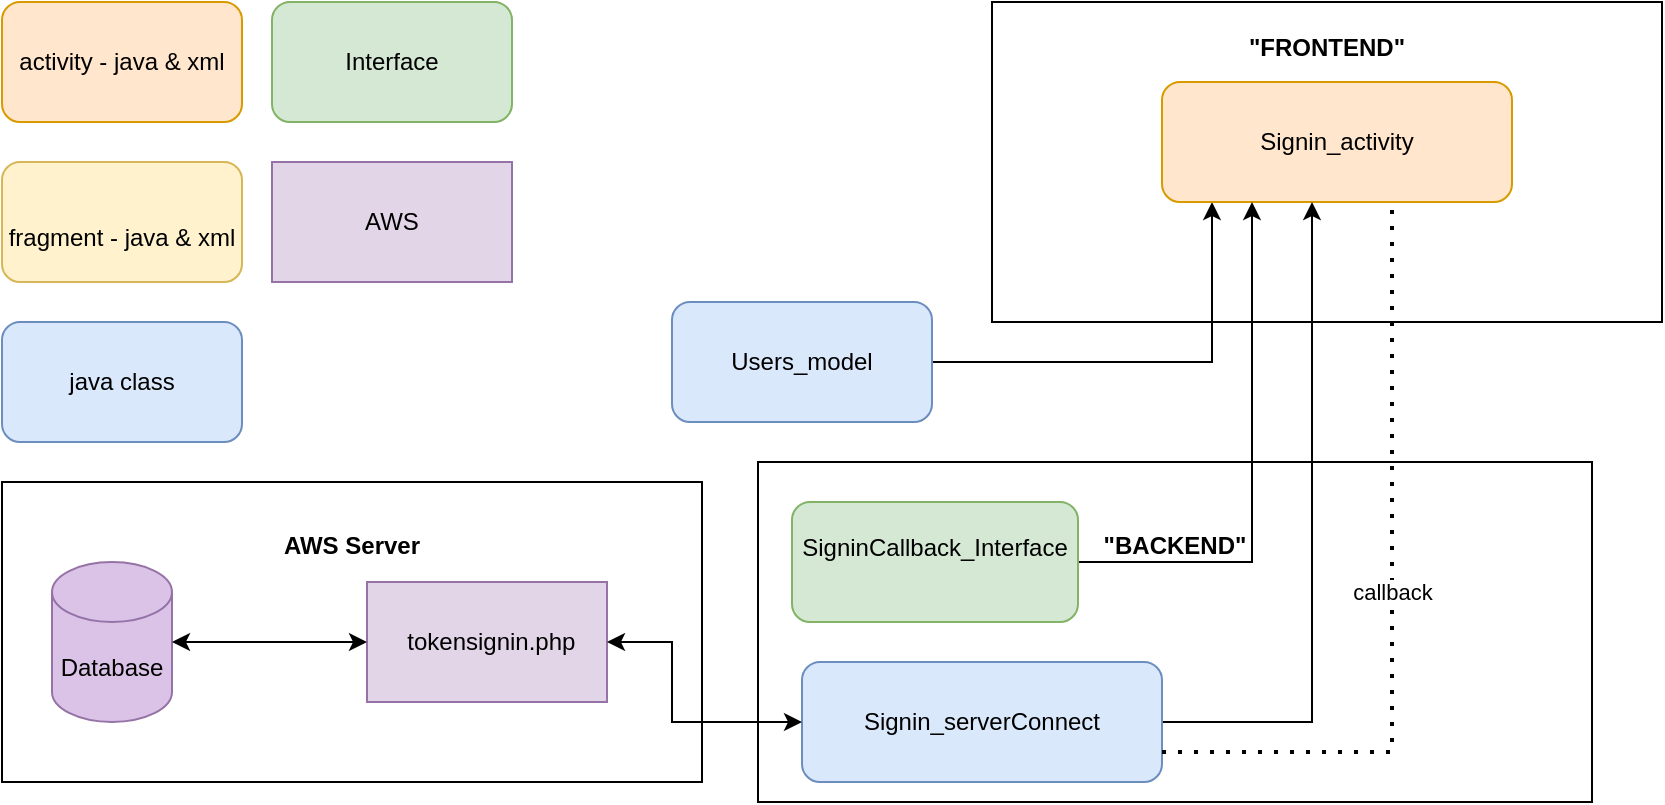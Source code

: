 <mxfile version="20.8.23" type="github" pages="12">
  <diagram id="4UmlPu19v3MCvHZ52S53" name="Signin">
    <mxGraphModel dx="1434" dy="754" grid="1" gridSize="10" guides="1" tooltips="1" connect="1" arrows="1" fold="1" page="1" pageScale="1" pageWidth="850" pageHeight="1100" math="0" shadow="0">
      <root>
        <mxCell id="0" />
        <mxCell id="1" parent="0" />
        <mxCell id="VYw_30TZjjUEuwEQ5wHI-1" value="&lt;div&gt;&lt;b&gt;&quot;FRONTEND&quot;&lt;/b&gt;&lt;/div&gt;&lt;div&gt;&lt;b&gt;&lt;br&gt;&lt;/b&gt;&lt;/div&gt;&lt;div&gt;&lt;b&gt;&lt;br&gt;&lt;/b&gt;&lt;/div&gt;&lt;div&gt;&lt;b&gt;&lt;br&gt;&lt;/b&gt;&lt;/div&gt;&lt;div&gt;&lt;b&gt;&lt;br&gt;&lt;/b&gt;&lt;/div&gt;&lt;div&gt;&lt;b&gt;&lt;br&gt;&lt;/b&gt;&lt;/div&gt;&lt;div&gt;&lt;b&gt;&lt;br&gt;&lt;/b&gt;&lt;/div&gt;&lt;div&gt;&lt;b&gt;&lt;br&gt;&lt;/b&gt;&lt;/div&gt;&lt;div&gt;&lt;b&gt;&lt;br&gt;&lt;/b&gt;&lt;/div&gt;" style="rounded=0;whiteSpace=wrap;html=1;" parent="1" vertex="1">
          <mxGeometry x="510" y="10" width="335" height="160" as="geometry" />
        </mxCell>
        <mxCell id="VYw_30TZjjUEuwEQ5wHI-2" value="&lt;b&gt;&quot;BACKEND&quot;&lt;br&gt;&lt;/b&gt;&lt;div&gt;&lt;b&gt;&lt;br&gt;&lt;/b&gt;&lt;/div&gt;&lt;div&gt;&lt;b&gt;&lt;br&gt;&lt;/b&gt;&lt;/div&gt;&lt;div&gt;&lt;b&gt;&lt;br&gt;&lt;/b&gt;&lt;/div&gt;&lt;div&gt;&lt;b&gt;&lt;br&gt;&lt;/b&gt;&lt;/div&gt;&lt;div&gt;&lt;b&gt;&lt;br&gt;&lt;/b&gt;&lt;/div&gt;&lt;div&gt;&lt;b&gt;&lt;br&gt;&lt;/b&gt;&lt;/div&gt;" style="rounded=0;whiteSpace=wrap;html=1;" parent="1" vertex="1">
          <mxGeometry x="393" y="240" width="417" height="170" as="geometry" />
        </mxCell>
        <mxCell id="VYw_30TZjjUEuwEQ5wHI-3" value="&lt;div&gt;&lt;b&gt;AWS Server&lt;/b&gt;&lt;/div&gt;&lt;div&gt;&lt;b&gt;&lt;br&gt;&lt;/b&gt;&lt;/div&gt;&lt;div&gt;&lt;b&gt;&lt;br&gt;&lt;/b&gt;&lt;/div&gt;&lt;div&gt;&lt;b&gt;&lt;br&gt;&lt;/b&gt;&lt;/div&gt;&lt;div&gt;&lt;b&gt;&lt;br&gt;&lt;/b&gt;&lt;/div&gt;&lt;div&gt;&lt;b&gt;&lt;br&gt;&lt;/b&gt;&lt;/div&gt;&lt;div&gt;&lt;b&gt;&lt;br&gt;&lt;/b&gt;&lt;/div&gt;" style="rounded=0;whiteSpace=wrap;html=1;" parent="1" vertex="1">
          <mxGeometry x="15" y="250" width="350" height="150" as="geometry" />
        </mxCell>
        <mxCell id="VYw_30TZjjUEuwEQ5wHI-4" style="edgeStyle=orthogonalEdgeStyle;rounded=0;orthogonalLoop=1;jettySize=auto;html=1;exitX=1;exitY=0.5;exitDx=0;exitDy=0;" parent="1" source="VYw_30TZjjUEuwEQ5wHI-5" target="VYw_30TZjjUEuwEQ5wHI-6" edge="1">
          <mxGeometry relative="1" as="geometry">
            <mxPoint x="643" y="280" as="targetPoint" />
            <Array as="points">
              <mxPoint x="620" y="190" />
            </Array>
          </mxGeometry>
        </mxCell>
        <mxCell id="VYw_30TZjjUEuwEQ5wHI-5" value="&lt;div&gt;Users_model&lt;/div&gt;" style="rounded=1;whiteSpace=wrap;html=1;fillColor=#dae8fc;strokeColor=#6c8ebf;" parent="1" vertex="1">
          <mxGeometry x="350" y="160" width="130" height="60" as="geometry" />
        </mxCell>
        <mxCell id="VYw_30TZjjUEuwEQ5wHI-6" value="&lt;div&gt;Signin_activity&lt;/div&gt;" style="rounded=1;whiteSpace=wrap;html=1;fillColor=#ffe6cc;strokeColor=#d79b00;" parent="1" vertex="1">
          <mxGeometry x="595" y="50" width="175" height="60" as="geometry" />
        </mxCell>
        <mxCell id="VYw_30TZjjUEuwEQ5wHI-14" style="edgeStyle=orthogonalEdgeStyle;rounded=0;orthogonalLoop=1;jettySize=auto;html=1;exitX=1;exitY=0.5;exitDx=0;exitDy=0;" parent="1" source="VYw_30TZjjUEuwEQ5wHI-19" target="VYw_30TZjjUEuwEQ5wHI-6" edge="1">
          <mxGeometry relative="1" as="geometry">
            <mxPoint x="743" y="560" as="sourcePoint" />
            <mxPoint x="713" y="410" as="targetPoint" />
            <Array as="points">
              <mxPoint x="670" y="370" />
            </Array>
          </mxGeometry>
        </mxCell>
        <mxCell id="VYw_30TZjjUEuwEQ5wHI-19" value="&lt;div&gt;Signin_serverConnect&lt;br&gt;&lt;/div&gt;" style="rounded=1;whiteSpace=wrap;html=1;fillColor=#dae8fc;strokeColor=#6c8ebf;" parent="1" vertex="1">
          <mxGeometry x="415" y="340" width="180" height="60" as="geometry" />
        </mxCell>
        <mxCell id="VYw_30TZjjUEuwEQ5wHI-21" value="&amp;nbsp;tokensignin.php" style="rounded=0;whiteSpace=wrap;html=1;fillColor=#e1d5e7;strokeColor=#9673a6;" parent="1" vertex="1">
          <mxGeometry x="197.5" y="300" width="120" height="60" as="geometry" />
        </mxCell>
        <mxCell id="VYw_30TZjjUEuwEQ5wHI-22" style="edgeStyle=orthogonalEdgeStyle;rounded=0;orthogonalLoop=1;jettySize=auto;html=1;exitX=1;exitY=0.5;exitDx=0;exitDy=0;" parent="1" source="VYw_30TZjjUEuwEQ5wHI-23" target="VYw_30TZjjUEuwEQ5wHI-6" edge="1">
          <mxGeometry relative="1" as="geometry">
            <mxPoint x="643" y="380" as="targetPoint" />
            <Array as="points">
              <mxPoint x="640" y="290" />
            </Array>
          </mxGeometry>
        </mxCell>
        <mxCell id="VYw_30TZjjUEuwEQ5wHI-23" value="&lt;div&gt;SigninCallback_Interface&lt;/div&gt;&lt;div&gt;&lt;br&gt;&lt;/div&gt;" style="rounded=1;whiteSpace=wrap;html=1;fillColor=#d5e8d4;strokeColor=#82b366;" parent="1" vertex="1">
          <mxGeometry x="410" y="260" width="143" height="60" as="geometry" />
        </mxCell>
        <mxCell id="VYw_30TZjjUEuwEQ5wHI-24" value="activity - java &amp;amp; xml" style="rounded=1;whiteSpace=wrap;html=1;fillColor=#ffe6cc;strokeColor=#d79b00;" parent="1" vertex="1">
          <mxGeometry x="15" y="10" width="120" height="60" as="geometry" />
        </mxCell>
        <mxCell id="VYw_30TZjjUEuwEQ5wHI-25" value="&lt;br&gt;fragment - java &amp;amp; xml&lt;br&gt;" style="rounded=1;whiteSpace=wrap;html=1;fillColor=#fff2cc;strokeColor=#d6b656;" parent="1" vertex="1">
          <mxGeometry x="15" y="90" width="120" height="60" as="geometry" />
        </mxCell>
        <mxCell id="VYw_30TZjjUEuwEQ5wHI-26" value="java class" style="rounded=1;whiteSpace=wrap;html=1;fillColor=#dae8fc;strokeColor=#6c8ebf;" parent="1" vertex="1">
          <mxGeometry x="15" y="170" width="120" height="60" as="geometry" />
        </mxCell>
        <mxCell id="VYw_30TZjjUEuwEQ5wHI-27" value="Interface" style="rounded=1;whiteSpace=wrap;html=1;fillColor=#d5e8d4;strokeColor=#82b366;" parent="1" vertex="1">
          <mxGeometry x="150" y="10" width="120" height="60" as="geometry" />
        </mxCell>
        <mxCell id="VYw_30TZjjUEuwEQ5wHI-28" value="AWS" style="rounded=0;whiteSpace=wrap;html=1;fillColor=#e1d5e7;strokeColor=#9673a6;" parent="1" vertex="1">
          <mxGeometry x="150" y="90" width="120" height="60" as="geometry" />
        </mxCell>
        <mxCell id="VYw_30TZjjUEuwEQ5wHI-29" value="callback" style="endArrow=none;dashed=1;html=1;dashPattern=1 3;strokeWidth=2;rounded=0;exitX=1;exitY=0.75;exitDx=0;exitDy=0;edgeStyle=orthogonalEdgeStyle;" parent="1" source="VYw_30TZjjUEuwEQ5wHI-19" target="VYw_30TZjjUEuwEQ5wHI-6" edge="1">
          <mxGeometry width="50" height="50" relative="1" as="geometry">
            <mxPoint x="833" y="550" as="sourcePoint" />
            <mxPoint x="748" y="310" as="targetPoint" />
            <Array as="points">
              <mxPoint x="710" y="385" />
            </Array>
          </mxGeometry>
        </mxCell>
        <mxCell id="VYw_30TZjjUEuwEQ5wHI-43" value="" style="endArrow=classic;startArrow=classic;html=1;rounded=0;fontColor=#000000;entryX=0;entryY=0.5;entryDx=0;entryDy=0;edgeStyle=orthogonalEdgeStyle;" parent="1" source="VYw_30TZjjUEuwEQ5wHI-21" target="VYw_30TZjjUEuwEQ5wHI-19" edge="1">
          <mxGeometry width="50" height="50" relative="1" as="geometry">
            <mxPoint x="273" y="530" as="sourcePoint" />
            <mxPoint x="323" y="480" as="targetPoint" />
            <Array as="points">
              <mxPoint x="350" y="330" />
              <mxPoint x="350" y="370" />
            </Array>
          </mxGeometry>
        </mxCell>
        <mxCell id="VYw_30TZjjUEuwEQ5wHI-45" value="Database" style="shape=cylinder3;whiteSpace=wrap;html=1;boundedLbl=1;backgroundOutline=1;size=15;fillColor=#DBC2E7;strokeColor=#9673a6;" parent="1" vertex="1">
          <mxGeometry x="40" y="290" width="60" height="80" as="geometry" />
        </mxCell>
        <mxCell id="VYw_30TZjjUEuwEQ5wHI-46" value="" style="endArrow=classic;startArrow=classic;html=1;rounded=0;fontColor=#000000;" parent="1" source="VYw_30TZjjUEuwEQ5wHI-45" target="VYw_30TZjjUEuwEQ5wHI-21" edge="1">
          <mxGeometry width="50" height="50" relative="1" as="geometry">
            <mxPoint x="125" y="300" as="sourcePoint" />
            <mxPoint x="175" y="250" as="targetPoint" />
          </mxGeometry>
        </mxCell>
      </root>
    </mxGraphModel>
  </diagram>
  <diagram id="XCXktWVfdYLo1uyPcVMe" name="MVVM_Overview">
    <mxGraphModel dx="1434" dy="754" grid="1" gridSize="10" guides="1" tooltips="1" connect="1" arrows="1" fold="1" page="1" pageScale="1" pageWidth="850" pageHeight="1100" math="0" shadow="0">
      <root>
        <mxCell id="0" />
        <mxCell id="1" parent="0" />
        <mxCell id="eOXJjgehekOFMZXNtHrR-1" value="&lt;div style=&quot;font-size: 14px;&quot;&gt;&lt;b&gt;AMAZON WEB SERVICES EC2&lt;br&gt;&lt;/b&gt;&lt;/div&gt;&lt;div style=&quot;font-size: 14px;&quot;&gt;&lt;b&gt;&lt;br&gt;&lt;/b&gt;&lt;/div&gt;&lt;div style=&quot;font-size: 14px;&quot;&gt;&lt;b&gt;&lt;br&gt;&lt;/b&gt;&lt;/div&gt;&lt;div style=&quot;font-size: 14px;&quot;&gt;&lt;b&gt;&lt;br&gt;&lt;/b&gt;&lt;/div&gt;&lt;div style=&quot;font-size: 14px;&quot;&gt;&lt;b&gt;&lt;br&gt;&lt;/b&gt;&lt;/div&gt;&lt;div style=&quot;font-size: 14px;&quot;&gt;&lt;b&gt;&lt;br&gt;&lt;/b&gt;&lt;/div&gt;&lt;div style=&quot;font-size: 14px;&quot;&gt;&lt;b&gt;&lt;br&gt;&lt;/b&gt;&lt;/div&gt;&lt;div style=&quot;font-size: 14px;&quot;&gt;&lt;b&gt;&lt;br&gt;&lt;/b&gt;&lt;/div&gt;&lt;div style=&quot;font-size: 14px;&quot;&gt;&lt;b&gt;&lt;br&gt;&lt;/b&gt;&lt;/div&gt;&lt;div&gt;&lt;b&gt;&lt;br&gt;&lt;/b&gt;&lt;/div&gt;&lt;div&gt;&lt;b&gt;&lt;br&gt;&lt;/b&gt;&lt;/div&gt;&lt;div&gt;&lt;b&gt;&lt;br&gt;&lt;/b&gt;&lt;/div&gt;&lt;div&gt;&lt;b&gt;&lt;br&gt;&lt;/b&gt;&lt;/div&gt;&lt;div&gt;&lt;b&gt;&lt;br&gt;&lt;/b&gt;&lt;/div&gt;&lt;div&gt;&lt;b&gt;&lt;br&gt;&lt;/b&gt;&lt;/div&gt;" style="rounded=0;whiteSpace=wrap;html=1;" vertex="1" parent="1">
          <mxGeometry x="30" y="150" width="350" height="250" as="geometry" />
        </mxCell>
        <mxCell id="eOXJjgehekOFMZXNtHrR-2" value="&lt;div&gt;&lt;b&gt;APACHE WEB SERVER&lt;/b&gt;&lt;/div&gt;&lt;div&gt;&lt;b&gt;&lt;br&gt;&lt;/b&gt;&lt;/div&gt;&lt;div&gt;&lt;b&gt;&lt;br&gt;&lt;/b&gt;&lt;/div&gt;&lt;div&gt;&lt;b&gt;&lt;br&gt;&lt;/b&gt;&lt;/div&gt;&lt;div&gt;&lt;b&gt;&lt;br&gt;&lt;/b&gt;&lt;/div&gt;" style="rounded=0;whiteSpace=wrap;html=1;fontSize=14;fillColor=#fad9d5;strokeColor=#ae4132;" vertex="1" parent="1">
          <mxGeometry x="200" y="260" width="170" height="110" as="geometry" />
        </mxCell>
        <mxCell id="eOXJjgehekOFMZXNtHrR-3" value="&lt;div style=&quot;font-size: 14px;&quot;&gt;&lt;b&gt;FRONTEND&lt;/b&gt;&lt;/div&gt;&lt;div&gt;&lt;b&gt;&lt;br&gt;&lt;/b&gt;&lt;/div&gt;&lt;div&gt;&lt;b&gt;&lt;br&gt;&lt;/b&gt;&lt;/div&gt;&lt;div&gt;&lt;b&gt;&lt;br&gt;&lt;/b&gt;&lt;/div&gt;&lt;div&gt;&lt;b&gt;&lt;br&gt;&lt;/b&gt;&lt;/div&gt;&lt;div&gt;&lt;b&gt;&lt;br&gt;&lt;/b&gt;&lt;/div&gt;&lt;div&gt;&lt;b&gt;&lt;br&gt;&lt;/b&gt;&lt;/div&gt;&lt;div&gt;&lt;b&gt;&lt;br&gt;&lt;/b&gt;&lt;/div&gt;&lt;div&gt;&lt;b&gt;&lt;br&gt;&lt;/b&gt;&lt;/div&gt;" style="rounded=0;whiteSpace=wrap;html=1;" vertex="1" parent="1">
          <mxGeometry x="410" y="20" width="445" height="160" as="geometry" />
        </mxCell>
        <mxCell id="eOXJjgehekOFMZXNtHrR-4" value="&lt;div&gt;&lt;b style=&quot;font-size: 14px;&quot;&gt;BACKEND&lt;br&gt;&lt;/b&gt;&lt;/div&gt;&lt;div&gt;&lt;b style=&quot;font-size: 14px;&quot;&gt;&lt;br&gt;&lt;/b&gt;&lt;/div&gt;&lt;div&gt;&lt;b style=&quot;font-size: 14px;&quot;&gt;&lt;br&gt;&lt;/b&gt;&lt;/div&gt;&lt;div&gt;&lt;b style=&quot;font-size: 14px;&quot;&gt;&lt;br&gt;&lt;/b&gt;&lt;/div&gt;&lt;div&gt;&lt;b style=&quot;font-size: 14px;&quot;&gt;&lt;br&gt;&lt;/b&gt;&lt;/div&gt;&lt;div&gt;&lt;b style=&quot;font-size: 14px;&quot;&gt;&lt;br&gt;&lt;/b&gt;&lt;/div&gt;&lt;div&gt;&lt;b style=&quot;font-size: 14px;&quot;&gt;&lt;br&gt;&lt;/b&gt;&lt;/div&gt;&lt;div&gt;&lt;b style=&quot;font-size: 14px;&quot;&gt;&lt;br&gt;&lt;/b&gt;&lt;/div&gt;&lt;div&gt;&lt;b style=&quot;font-size: 14px;&quot;&gt;&lt;br&gt;&lt;/b&gt;&lt;/div&gt;&lt;div&gt;&lt;b style=&quot;font-size: 14px;&quot;&gt;&lt;br&gt;&lt;/b&gt;&lt;/div&gt;&lt;div&gt;&lt;b style=&quot;font-size: 14px;&quot;&gt;&lt;br&gt;&lt;/b&gt;&lt;/div&gt;&lt;div&gt;&lt;b style=&quot;font-size: 14px;&quot;&gt;&lt;br&gt;&lt;/b&gt;&lt;/div&gt;&lt;div&gt;&lt;b style=&quot;font-size: 14px;&quot;&gt;&lt;br&gt;&lt;/b&gt;&lt;/div&gt;&lt;div&gt;&lt;b style=&quot;font-size: 14px;&quot;&gt;&lt;br&gt;&lt;/b&gt;&lt;/div&gt;&lt;div&gt;&lt;b style=&quot;font-size: 14px;&quot;&gt;&lt;br&gt;&lt;/b&gt;&lt;/div&gt;&lt;div&gt;&lt;b style=&quot;font-size: 14px;&quot;&gt;&lt;br&gt;&lt;/b&gt;&lt;/div&gt;&lt;div&gt;&lt;b style=&quot;font-size: 14px;&quot;&gt;&lt;br&gt;&lt;/b&gt;&lt;/div&gt;" style="rounded=0;whiteSpace=wrap;html=1;" vertex="1" parent="1">
          <mxGeometry x="420" y="197" width="435" height="293" as="geometry" />
        </mxCell>
        <mxCell id="eOXJjgehekOFMZXNtHrR-5" value="&lt;div&gt;&lt;b&gt;VIEW&lt;/b&gt;&lt;/div&gt;&lt;div&gt;the &#39;What&#39; is displayed on User&#39;s Device&lt;br&gt;&lt;/div&gt;" style="rounded=1;whiteSpace=wrap;html=1;fillColor=#ffe6cc;strokeColor=#d79b00;" vertex="1" parent="1">
          <mxGeometry x="605" y="60" width="235" height="60" as="geometry" />
        </mxCell>
        <mxCell id="eOXJjgehekOFMZXNtHrR-6" value="&lt;b&gt;ViewModel&lt;/b&gt;" style="rounded=1;whiteSpace=wrap;html=1;fillColor=#dae8fc;strokeColor=#6c8ebf;" vertex="1" parent="1">
          <mxGeometry x="620" y="240" width="205" height="60" as="geometry" />
        </mxCell>
        <mxCell id="eOXJjgehekOFMZXNtHrR-7" value="&lt;b&gt;PHPs&lt;/b&gt;" style="rounded=0;whiteSpace=wrap;html=1;fillColor=#e1d5e7;strokeColor=#9673a6;" vertex="1" parent="1">
          <mxGeometry x="221.5" y="300" width="120" height="60" as="geometry" />
        </mxCell>
        <mxCell id="eOXJjgehekOFMZXNtHrR-8" value="Database" style="shape=cylinder3;whiteSpace=wrap;html=1;boundedLbl=1;backgroundOutline=1;size=15;fillColor=#DBC2E7;strokeColor=#9673a6;fontStyle=1" vertex="1" parent="1">
          <mxGeometry x="55" y="290" width="60" height="80" as="geometry" />
        </mxCell>
        <mxCell id="eOXJjgehekOFMZXNtHrR-9" value="" style="endArrow=classic;startArrow=classic;html=1;rounded=0;fontColor=#000000;" edge="1" parent="1" source="eOXJjgehekOFMZXNtHrR-8" target="eOXJjgehekOFMZXNtHrR-7">
          <mxGeometry width="50" height="50" relative="1" as="geometry">
            <mxPoint x="140" y="300" as="sourcePoint" />
            <mxPoint x="190" y="250" as="targetPoint" />
          </mxGeometry>
        </mxCell>
        <mxCell id="eOXJjgehekOFMZXNtHrR-10" value="&lt;div&gt;&lt;b&gt;RWM APP DATABASE&lt;/b&gt;&lt;/div&gt;&lt;div&gt;hosted on User&#39;s device&lt;b&gt;&lt;br&gt;&lt;/b&gt;&lt;/div&gt;" style="shape=cylinder3;whiteSpace=wrap;html=1;boundedLbl=1;backgroundOutline=1;size=15;fillColor=#e51400;strokeColor=#B20000;fontColor=#ffffff;" vertex="1" parent="1">
          <mxGeometry x="427.5" y="363" width="92.5" height="120" as="geometry" />
        </mxCell>
        <mxCell id="eOXJjgehekOFMZXNtHrR-11" value="&lt;b&gt;Server Connects&lt;/b&gt;" style="rounded=1;whiteSpace=wrap;html=1;fillColor=#dae8fc;strokeColor=#6c8ebf;" vertex="1" parent="1">
          <mxGeometry x="433.5" y="300" width="120" height="60" as="geometry" />
        </mxCell>
        <mxCell id="eOXJjgehekOFMZXNtHrR-12" value="&lt;b&gt;RWM APP Repository&lt;/b&gt;" style="rounded=1;whiteSpace=wrap;html=1;fillColor=#dae8fc;strokeColor=#6c8ebf;" vertex="1" parent="1">
          <mxGeometry x="611" y="365" width="120" height="60" as="geometry" />
        </mxCell>
        <mxCell id="eOXJjgehekOFMZXNtHrR-13" value="" style="endArrow=classic;startArrow=classic;html=1;rounded=0;entryX=0.5;entryY=1;entryDx=0;entryDy=0;exitX=0.5;exitY=0;exitDx=0;exitDy=0;" edge="1" parent="1" source="eOXJjgehekOFMZXNtHrR-6" target="eOXJjgehekOFMZXNtHrR-5">
          <mxGeometry width="50" height="50" relative="1" as="geometry">
            <mxPoint x="690" y="190" as="sourcePoint" />
            <mxPoint x="740" y="140" as="targetPoint" />
          </mxGeometry>
        </mxCell>
        <mxCell id="eOXJjgehekOFMZXNtHrR-14" value="&lt;b&gt;MODEL&lt;/b&gt;" style="rounded=1;whiteSpace=wrap;html=1;fillColor=#ffe6cc;strokeColor=#d79b00;" vertex="1" parent="1">
          <mxGeometry x="420" y="60" width="135" height="60" as="geometry" />
        </mxCell>
        <mxCell id="eOXJjgehekOFMZXNtHrR-15" value="" style="endArrow=classic;html=1;rounded=0;exitX=1;exitY=0.5;exitDx=0;exitDy=0;entryX=0;entryY=0.5;entryDx=0;entryDy=0;" edge="1" parent="1" source="eOXJjgehekOFMZXNtHrR-14" target="eOXJjgehekOFMZXNtHrR-5">
          <mxGeometry width="50" height="50" relative="1" as="geometry">
            <mxPoint x="530" y="320" as="sourcePoint" />
            <mxPoint x="580" y="270" as="targetPoint" />
          </mxGeometry>
        </mxCell>
        <mxCell id="eOXJjgehekOFMZXNtHrR-16" value="" style="endArrow=classic;startArrow=classic;html=1;rounded=0;fontSize=14;entryX=0.25;entryY=1;entryDx=0;entryDy=0;exitX=0.5;exitY=0;exitDx=0;exitDy=0;" edge="1" parent="1" source="eOXJjgehekOFMZXNtHrR-12" target="eOXJjgehekOFMZXNtHrR-6">
          <mxGeometry width="50" height="50" relative="1" as="geometry">
            <mxPoint x="750" y="500" as="sourcePoint" />
            <mxPoint x="800" y="450" as="targetPoint" />
          </mxGeometry>
        </mxCell>
        <mxCell id="eOXJjgehekOFMZXNtHrR-17" value="" style="endArrow=classic;startArrow=classic;html=1;rounded=0;fontSize=14;exitX=1;exitY=0.5;exitDx=0;exitDy=0;entryX=0;entryY=0.25;entryDx=0;entryDy=0;" edge="1" parent="1" source="eOXJjgehekOFMZXNtHrR-11" target="eOXJjgehekOFMZXNtHrR-12">
          <mxGeometry width="50" height="50" relative="1" as="geometry">
            <mxPoint x="570" y="530" as="sourcePoint" />
            <mxPoint x="620" y="480" as="targetPoint" />
            <Array as="points">
              <mxPoint x="580" y="330" />
              <mxPoint x="580" y="380" />
            </Array>
          </mxGeometry>
        </mxCell>
        <mxCell id="eOXJjgehekOFMZXNtHrR-18" value="" style="endArrow=classic;html=1;rounded=0;fontSize=14;entryX=1;entryY=0;entryDx=0;entryDy=37.5;entryPerimeter=0;" edge="1" parent="1" target="eOXJjgehekOFMZXNtHrR-10">
          <mxGeometry width="50" height="50" relative="1" as="geometry">
            <mxPoint x="580" y="380" as="sourcePoint" />
            <mxPoint x="610" y="450" as="targetPoint" />
            <Array as="points">
              <mxPoint x="580" y="400" />
            </Array>
          </mxGeometry>
        </mxCell>
        <mxCell id="eOXJjgehekOFMZXNtHrR-19" value="" style="endArrow=classic;startArrow=classic;html=1;rounded=0;fontSize=14;exitX=1;exitY=0.5;exitDx=0;exitDy=0;entryX=0;entryY=0.5;entryDx=0;entryDy=0;" edge="1" parent="1" source="eOXJjgehekOFMZXNtHrR-7" target="eOXJjgehekOFMZXNtHrR-11">
          <mxGeometry width="50" height="50" relative="1" as="geometry">
            <mxPoint x="360" y="340" as="sourcePoint" />
            <mxPoint x="410" y="290" as="targetPoint" />
          </mxGeometry>
        </mxCell>
      </root>
    </mxGraphModel>
  </diagram>
  <diagram id="f2svL0zJaHN3V3t-0Haq" name="Visao_Global">
    <mxGraphModel dx="1434" dy="754" grid="1" gridSize="10" guides="1" tooltips="1" connect="1" arrows="1" fold="1" page="1" pageScale="1" pageWidth="850" pageHeight="1100" math="0" shadow="0">
      <root>
        <mxCell id="0" />
        <mxCell id="1" parent="0" />
        <mxCell id="qbjr6KTl-FmEfZcH_NE7-1" value="&lt;div&gt;&lt;b&gt;&quot;FRONTEND&quot;&lt;/b&gt;&lt;/div&gt;&lt;div&gt;&lt;b&gt;&lt;br&gt;&lt;/b&gt;&lt;/div&gt;&lt;div&gt;&lt;b&gt;&lt;br&gt;&lt;/b&gt;&lt;/div&gt;&lt;div&gt;&lt;b&gt;&lt;br&gt;&lt;/b&gt;&lt;/div&gt;&lt;div&gt;&lt;b&gt;&lt;br&gt;&lt;/b&gt;&lt;/div&gt;&lt;div&gt;&lt;b&gt;&lt;br&gt;&lt;/b&gt;&lt;/div&gt;&lt;div&gt;&lt;b&gt;&lt;br&gt;&lt;/b&gt;&lt;/div&gt;&lt;div&gt;&lt;b&gt;&lt;br&gt;&lt;/b&gt;&lt;/div&gt;&lt;div&gt;&lt;b&gt;&lt;br&gt;&lt;/b&gt;&lt;/div&gt;" style="rounded=0;whiteSpace=wrap;html=1;" vertex="1" parent="1">
          <mxGeometry x="540" y="10" width="305" height="160" as="geometry" />
        </mxCell>
        <mxCell id="qbjr6KTl-FmEfZcH_NE7-2" value="&lt;b&gt;&quot;BACKEND&quot;&lt;br&gt;&lt;/b&gt;&lt;div&gt;&lt;b&gt;&lt;br&gt;&lt;/b&gt;&lt;/div&gt;&lt;div&gt;&lt;b&gt;&lt;br&gt;&lt;/b&gt;&lt;/div&gt;&lt;div&gt;&lt;b&gt;&lt;br&gt;&lt;/b&gt;&lt;/div&gt;&lt;div&gt;&lt;b&gt;&lt;br&gt;&lt;/b&gt;&lt;/div&gt;&lt;div&gt;&lt;b&gt;&lt;br&gt;&lt;/b&gt;&lt;/div&gt;&lt;div&gt;&lt;b&gt;&lt;br&gt;&lt;/b&gt;&lt;/div&gt;" style="rounded=0;whiteSpace=wrap;html=1;" vertex="1" parent="1">
          <mxGeometry x="540" y="187" width="305" height="290" as="geometry" />
        </mxCell>
        <mxCell id="qbjr6KTl-FmEfZcH_NE7-3" value="&lt;div&gt;&lt;b&gt;AWS Server&lt;/b&gt;&lt;/div&gt;&lt;div&gt;&lt;b&gt;&lt;br&gt;&lt;/b&gt;&lt;/div&gt;&lt;div&gt;&lt;b&gt;&lt;br&gt;&lt;/b&gt;&lt;/div&gt;&lt;div&gt;&lt;b&gt;&lt;br&gt;&lt;/b&gt;&lt;/div&gt;&lt;div&gt;&lt;b&gt;&lt;br&gt;&lt;/b&gt;&lt;/div&gt;&lt;div&gt;&lt;b&gt;&lt;br&gt;&lt;/b&gt;&lt;/div&gt;&lt;div&gt;&lt;b&gt;&lt;br&gt;&lt;/b&gt;&lt;/div&gt;" style="rounded=0;whiteSpace=wrap;html=1;" vertex="1" parent="1">
          <mxGeometry x="20" y="240" width="350" height="150" as="geometry" />
        </mxCell>
        <mxCell id="qbjr6KTl-FmEfZcH_NE7-4" value="VisaoGlobal_Activity" style="rounded=1;whiteSpace=wrap;html=1;fillColor=#ffe6cc;strokeColor=#d79b00;" vertex="1" parent="1">
          <mxGeometry x="593.5" y="50" width="210" height="60" as="geometry" />
        </mxCell>
        <mxCell id="qbjr6KTl-FmEfZcH_NE7-5" value="VisaoGlobal_ViewModel" style="rounded=1;whiteSpace=wrap;html=1;fillColor=#dae8fc;strokeColor=#6c8ebf;" vertex="1" parent="1">
          <mxGeometry x="596" y="197" width="205" height="60" as="geometry" />
        </mxCell>
        <mxCell id="qbjr6KTl-FmEfZcH_NE7-6" value="PHPs" style="rounded=0;whiteSpace=wrap;html=1;fillColor=#e1d5e7;strokeColor=#9673a6;" vertex="1" parent="1">
          <mxGeometry x="211.5" y="290" width="120" height="60" as="geometry" />
        </mxCell>
        <mxCell id="qbjr6KTl-FmEfZcH_NE7-7" value="activity - java &amp;amp; xml" style="rounded=1;whiteSpace=wrap;html=1;fillColor=#ffe6cc;strokeColor=#d79b00;" vertex="1" parent="1">
          <mxGeometry x="15" y="10" width="120" height="60" as="geometry" />
        </mxCell>
        <mxCell id="qbjr6KTl-FmEfZcH_NE7-8" value="&lt;br&gt;fragment - java &amp;amp; xml&lt;br&gt;" style="rounded=1;whiteSpace=wrap;html=1;fillColor=#fff2cc;strokeColor=#d6b656;" vertex="1" parent="1">
          <mxGeometry x="15" y="90" width="120" height="60" as="geometry" />
        </mxCell>
        <mxCell id="qbjr6KTl-FmEfZcH_NE7-9" value="java class" style="rounded=1;whiteSpace=wrap;html=1;fillColor=#dae8fc;strokeColor=#6c8ebf;" vertex="1" parent="1">
          <mxGeometry x="15" y="170" width="120" height="60" as="geometry" />
        </mxCell>
        <mxCell id="qbjr6KTl-FmEfZcH_NE7-10" value="Interface" style="rounded=1;whiteSpace=wrap;html=1;fillColor=#d5e8d4;strokeColor=#82b366;" vertex="1" parent="1">
          <mxGeometry x="150" y="10" width="120" height="60" as="geometry" />
        </mxCell>
        <mxCell id="qbjr6KTl-FmEfZcH_NE7-11" value="AWS" style="rounded=0;whiteSpace=wrap;html=1;fillColor=#e1d5e7;strokeColor=#9673a6;" vertex="1" parent="1">
          <mxGeometry x="150" y="90" width="120" height="60" as="geometry" />
        </mxCell>
        <mxCell id="qbjr6KTl-FmEfZcH_NE7-12" value="Database" style="shape=cylinder3;whiteSpace=wrap;html=1;boundedLbl=1;backgroundOutline=1;size=15;fillColor=#DBC2E7;strokeColor=#9673a6;" vertex="1" parent="1">
          <mxGeometry x="45" y="280" width="60" height="80" as="geometry" />
        </mxCell>
        <mxCell id="qbjr6KTl-FmEfZcH_NE7-13" value="" style="endArrow=classic;startArrow=classic;html=1;rounded=0;fontColor=#000000;" edge="1" parent="1" source="qbjr6KTl-FmEfZcH_NE7-12" target="qbjr6KTl-FmEfZcH_NE7-6">
          <mxGeometry width="50" height="50" relative="1" as="geometry">
            <mxPoint x="130" y="290" as="sourcePoint" />
            <mxPoint x="180" y="240" as="targetPoint" />
          </mxGeometry>
        </mxCell>
        <mxCell id="qbjr6KTl-FmEfZcH_NE7-14" value="&lt;font color=&quot;#000000&quot;&gt;Java Objects&lt;br&gt;&lt;/font&gt;" style="rounded=1;whiteSpace=wrap;html=1;fillColor=#60a917;strokeColor=#2D7600;fontColor=#ffffff;" vertex="1" parent="1">
          <mxGeometry x="150" y="170" width="120" height="60" as="geometry" />
        </mxCell>
        <mxCell id="qbjr6KTl-FmEfZcH_NE7-15" value="&lt;div&gt;&lt;font color=&quot;#000000&quot;&gt;Table Update List:&lt;/font&gt;&lt;/div&gt;&lt;div&gt;&lt;font color=&quot;#000000&quot;&gt;Crops,&lt;/font&gt;&lt;/div&gt;&lt;div&gt;&lt;font color=&quot;#000000&quot;&gt;Clients,&lt;/font&gt;&lt;/div&gt;&lt;div&gt;&lt;font color=&quot;#000000&quot;&gt;Chemicals,&lt;/font&gt;&lt;/div&gt;&lt;div&gt;&lt;font color=&quot;#000000&quot;&gt;Beekeepers,&lt;/font&gt;&lt;/div&gt;&lt;div&gt;&lt;font color=&quot;#000000&quot;&gt;Farmers,&lt;/font&gt;&lt;/div&gt;&lt;div&gt;&lt;font color=&quot;#000000&quot;&gt;Farm Rows,&lt;/font&gt;&lt;/div&gt;&lt;div&gt;&lt;font color=&quot;#000000&quot;&gt;Fertilizers,&lt;/font&gt;&lt;/div&gt;&lt;div&gt;&lt;font color=&quot;#000000&quot;&gt;Production Cycles&lt;br&gt;&lt;/font&gt;&lt;/div&gt;" style="rounded=1;whiteSpace=wrap;html=1;fillColor=#60a917;strokeColor=#2D7600;fontColor=#ffffff;" vertex="1" parent="1">
          <mxGeometry x="720" y="310" width="120" height="150" as="geometry" />
        </mxCell>
        <mxCell id="qbjr6KTl-FmEfZcH_NE7-16" value="&lt;div&gt;&lt;b&gt;COMMON/DATABASE&lt;br&gt;&lt;/b&gt;&lt;/div&gt;&lt;div&gt;&lt;b&gt;&lt;br&gt;&lt;/b&gt;&lt;/div&gt;&lt;div&gt;&lt;b&gt;&lt;br&gt;&lt;/b&gt;&lt;/div&gt;&lt;div&gt;&lt;b&gt;&lt;br&gt;&lt;/b&gt;&lt;/div&gt;&lt;div&gt;&lt;b&gt;&lt;br&gt;&lt;/b&gt;&lt;/div&gt;&lt;div&gt;&lt;b&gt;&lt;br&gt;&lt;/b&gt;&lt;/div&gt;&lt;div&gt;&lt;b&gt;&lt;br&gt;&lt;/b&gt;&lt;/div&gt;&lt;div&gt;&lt;br&gt;&lt;/div&gt;&lt;div&gt;&lt;br&gt;&lt;/div&gt;&lt;div&gt;&lt;br&gt;&lt;/div&gt;&lt;div&gt;&lt;br&gt;&lt;/div&gt;&lt;div&gt;&lt;br&gt;&lt;/div&gt;&lt;div&gt;&lt;br&gt;&lt;/div&gt;&lt;div&gt;&lt;br&gt;&lt;/div&gt;&lt;div&gt;&lt;br&gt;&lt;/div&gt;&lt;div&gt;&lt;br&gt;&lt;/div&gt;" style="rounded=0;whiteSpace=wrap;html=1;fillColor=#f0a30a;strokeColor=#BD7000;fontColor=#000000;" vertex="1" parent="1">
          <mxGeometry x="150" y="400" width="380" height="250" as="geometry" />
        </mxCell>
        <mxCell id="qbjr6KTl-FmEfZcH_NE7-17" value="Outside Package" style="rounded=0;whiteSpace=wrap;html=1;fillColor=#f0a30a;strokeColor=#BD7000;fontColor=#000000;" vertex="1" parent="1">
          <mxGeometry x="285" y="15" width="150" height="130" as="geometry" />
        </mxCell>
        <mxCell id="qbjr6KTl-FmEfZcH_NE7-18" value="Database" style="shape=cylinder3;whiteSpace=wrap;html=1;boundedLbl=1;backgroundOutline=1;size=15;fillColor=#e51400;strokeColor=#B20000;fontColor=#ffffff;" vertex="1" parent="1">
          <mxGeometry x="157.5" y="560" width="60" height="80" as="geometry" />
        </mxCell>
        <mxCell id="qbjr6KTl-FmEfZcH_NE7-19" value="ROOM DB" style="rounded=0;whiteSpace=wrap;html=1;fillColor=#e51400;strokeColor=#B20000;fontColor=#ffffff;" vertex="1" parent="1">
          <mxGeometry x="285" y="170" width="120" height="60" as="geometry" />
        </mxCell>
        <mxCell id="qbjr6KTl-FmEfZcH_NE7-20" value="DAOs" style="rounded=0;whiteSpace=wrap;html=1;fillColor=#e51400;strokeColor=#B20000;fontColor=#ffffff;" vertex="1" parent="1">
          <mxGeometry x="402" y="570" width="120" height="60" as="geometry" />
        </mxCell>
        <mxCell id="qbjr6KTl-FmEfZcH_NE7-21" value="Server Connects" style="rounded=1;whiteSpace=wrap;html=1;fillColor=#dae8fc;strokeColor=#6c8ebf;" vertex="1" parent="1">
          <mxGeometry x="240" y="490" width="120" height="60" as="geometry" />
        </mxCell>
        <mxCell id="qbjr6KTl-FmEfZcH_NE7-22" value="&lt;div&gt;&lt;b&gt;COMMON/BACKEND&lt;/b&gt;&lt;/div&gt;&lt;div&gt;&lt;b&gt;&lt;br&gt;&lt;/b&gt;&lt;/div&gt;&lt;div&gt;&lt;b&gt;&lt;br&gt;&lt;/b&gt;&lt;/div&gt;&lt;div&gt;&lt;b&gt;&lt;br&gt;&lt;/b&gt;&lt;/div&gt;&lt;div&gt;&lt;b&gt;&lt;br&gt;&lt;/b&gt;&lt;/div&gt;&lt;div&gt;&lt;b&gt;&lt;br&gt;&lt;/b&gt;&lt;/div&gt;&lt;div&gt;&lt;b&gt;&lt;br&gt;&lt;/b&gt;&lt;/div&gt;&lt;div&gt;&lt;b&gt;&lt;br&gt;&lt;/b&gt;&lt;/div&gt;" style="rounded=0;whiteSpace=wrap;html=1;fillColor=#f0a30a;strokeColor=#BD7000;fontColor=#000000;" vertex="1" parent="1">
          <mxGeometry x="558" y="310" width="150" height="130" as="geometry" />
        </mxCell>
        <mxCell id="qbjr6KTl-FmEfZcH_NE7-23" value="RWM_Repository" style="rounded=1;whiteSpace=wrap;html=1;fillColor=#dae8fc;strokeColor=#6c8ebf;" vertex="1" parent="1">
          <mxGeometry x="575" y="350" width="120" height="60" as="geometry" />
        </mxCell>
        <mxCell id="qbjr6KTl-FmEfZcH_NE7-24" value="" style="endArrow=classic;startArrow=classic;html=1;rounded=0;entryX=0.5;entryY=1;entryDx=0;entryDy=0;exitX=1;exitY=0.5;exitDx=0;exitDy=0;" edge="1" parent="1" source="qbjr6KTl-FmEfZcH_NE7-21" target="qbjr6KTl-FmEfZcH_NE7-23">
          <mxGeometry width="50" height="50" relative="1" as="geometry">
            <mxPoint x="600" y="550" as="sourcePoint" />
            <mxPoint x="650" y="500" as="targetPoint" />
            <Array as="points">
              <mxPoint x="450" y="520" />
              <mxPoint x="635" y="520" />
            </Array>
          </mxGeometry>
        </mxCell>
        <mxCell id="qbjr6KTl-FmEfZcH_NE7-25" value="" style="endArrow=classic;html=1;rounded=0;entryX=0.5;entryY=0;entryDx=0;entryDy=0;" edge="1" parent="1" target="qbjr6KTl-FmEfZcH_NE7-20">
          <mxGeometry width="50" height="50" relative="1" as="geometry">
            <mxPoint x="462" y="520" as="sourcePoint" />
            <mxPoint x="480" y="440" as="targetPoint" />
          </mxGeometry>
        </mxCell>
        <mxCell id="qbjr6KTl-FmEfZcH_NE7-26" value="" style="endArrow=classic;startArrow=classic;html=1;rounded=0;exitX=0.5;exitY=1;exitDx=0;exitDy=0;entryX=0.25;entryY=0;entryDx=0;entryDy=0;" edge="1" parent="1" source="qbjr6KTl-FmEfZcH_NE7-6" target="qbjr6KTl-FmEfZcH_NE7-21">
          <mxGeometry width="50" height="50" relative="1" as="geometry">
            <mxPoint x="190" y="490" as="sourcePoint" />
            <mxPoint x="240" y="440" as="targetPoint" />
          </mxGeometry>
        </mxCell>
        <mxCell id="qbjr6KTl-FmEfZcH_NE7-27" value="" style="endArrow=classic;startArrow=classic;html=1;rounded=0;exitX=1;exitY=0.5;exitDx=0;exitDy=0;entryX=0;entryY=0.5;entryDx=0;entryDy=0;exitPerimeter=0;" edge="1" parent="1" source="qbjr6KTl-FmEfZcH_NE7-18" target="qbjr6KTl-FmEfZcH_NE7-20">
          <mxGeometry width="50" height="50" relative="1" as="geometry">
            <mxPoint x="362" y="600" as="sourcePoint" />
            <mxPoint x="430" y="520" as="targetPoint" />
          </mxGeometry>
        </mxCell>
        <mxCell id="qbjr6KTl-FmEfZcH_NE7-28" value="" style="endArrow=classic;startArrow=classic;html=1;rounded=0;exitX=0.25;exitY=0;exitDx=0;exitDy=0;entryX=0.75;entryY=1;entryDx=0;entryDy=0;" edge="1" parent="1" source="qbjr6KTl-FmEfZcH_NE7-15" target="qbjr6KTl-FmEfZcH_NE7-5">
          <mxGeometry width="50" height="50" relative="1" as="geometry">
            <mxPoint x="770" y="290" as="sourcePoint" />
            <mxPoint x="820" y="240" as="targetPoint" />
          </mxGeometry>
        </mxCell>
        <mxCell id="qbjr6KTl-FmEfZcH_NE7-29" value="" style="endArrow=classic;startArrow=classic;html=1;rounded=0;exitX=0.25;exitY=0;exitDx=0;exitDy=0;entryX=0;entryY=1;entryDx=0;entryDy=0;" edge="1" parent="1" source="qbjr6KTl-FmEfZcH_NE7-22" target="qbjr6KTl-FmEfZcH_NE7-5">
          <mxGeometry width="50" height="50" relative="1" as="geometry">
            <mxPoint x="460" y="310" as="sourcePoint" />
            <mxPoint x="510" y="260" as="targetPoint" />
          </mxGeometry>
        </mxCell>
        <mxCell id="qbjr6KTl-FmEfZcH_NE7-30" value="" style="endArrow=classic;startArrow=classic;html=1;rounded=0;entryX=0.5;entryY=1;entryDx=0;entryDy=0;exitX=0.5;exitY=0;exitDx=0;exitDy=0;" edge="1" parent="1" source="qbjr6KTl-FmEfZcH_NE7-5" target="qbjr6KTl-FmEfZcH_NE7-4">
          <mxGeometry width="50" height="50" relative="1" as="geometry">
            <mxPoint x="680" y="180" as="sourcePoint" />
            <mxPoint x="730" y="130" as="targetPoint" />
          </mxGeometry>
        </mxCell>
      </root>
    </mxGraphModel>
  </diagram>
  <diagram id="EtfnFZf0-YfdBPKgssQ5" name="Common">
    <mxGraphModel dx="1434" dy="754" grid="1" gridSize="10" guides="1" tooltips="1" connect="1" arrows="1" fold="1" page="1" pageScale="1" pageWidth="850" pageHeight="1100" math="0" shadow="0">
      <root>
        <mxCell id="0" />
        <mxCell id="1" parent="0" />
        <mxCell id="NS-jr3_hhKBym-JaKgg9-33" value="&lt;b&gt;COMMON/DATABASE&lt;br&gt;&lt;/b&gt;&lt;div&gt;&lt;b&gt;&lt;br&gt;&lt;/b&gt;&lt;/div&gt;&lt;div&gt;&lt;b&gt;&lt;br&gt;&lt;/b&gt;&lt;/div&gt;&lt;div&gt;&lt;b&gt;&lt;br&gt;&lt;/b&gt;&lt;/div&gt;&lt;div&gt;&lt;b&gt;&lt;br&gt;&lt;/b&gt;&lt;/div&gt;&lt;div&gt;&lt;b&gt;&lt;br&gt;&lt;/b&gt;&lt;/div&gt;&lt;div&gt;&lt;b&gt;&lt;br&gt;&lt;/b&gt;&lt;/div&gt;&lt;div&gt;&lt;br&gt;&lt;/div&gt;&lt;div&gt;&lt;br&gt;&lt;/div&gt;&lt;div&gt;&lt;br&gt;&lt;/div&gt;&lt;div&gt;&lt;br&gt;&lt;/div&gt;&lt;div&gt;&lt;br&gt;&lt;/div&gt;&lt;div&gt;&lt;br&gt;&lt;/div&gt;&lt;div&gt;&lt;br&gt;&lt;/div&gt;&lt;div&gt;&lt;br&gt;&lt;/div&gt;&lt;div&gt;&lt;br&gt;&lt;/div&gt;&lt;div&gt;&lt;br&gt;&lt;/div&gt;&lt;div&gt;&lt;br&gt;&lt;/div&gt;&lt;div&gt;&lt;br&gt;&lt;/div&gt;" style="rounded=0;whiteSpace=wrap;html=1;" vertex="1" parent="1">
          <mxGeometry x="140" y="251" width="705" height="280" as="geometry" />
        </mxCell>
        <mxCell id="NS-jr3_hhKBym-JaKgg9-1" value="&lt;div&gt;&lt;b&gt;COMMON&lt;/b&gt;&lt;/div&gt;&lt;div&gt;&lt;b&gt;&lt;br&gt;&lt;/b&gt;&lt;/div&gt;&lt;div&gt;&lt;b&gt;&lt;br&gt;&lt;/b&gt;&lt;/div&gt;&lt;div&gt;&lt;b&gt;&lt;br&gt;&lt;/b&gt;&lt;/div&gt;&lt;div&gt;&lt;b&gt;&lt;br&gt;&lt;/b&gt;&lt;/div&gt;&lt;div&gt;&lt;b&gt;&lt;br&gt;&lt;/b&gt;&lt;/div&gt;&lt;div&gt;&lt;b&gt;&lt;br&gt;&lt;/b&gt;&lt;/div&gt;&lt;div&gt;&lt;b&gt;&lt;br&gt;&lt;/b&gt;&lt;/div&gt;&lt;div&gt;&lt;b&gt;&lt;br&gt;&lt;/b&gt;&lt;/div&gt;" style="rounded=0;whiteSpace=wrap;html=1;" vertex="1" parent="1">
          <mxGeometry x="153.5" y="541" width="305" height="160" as="geometry" />
        </mxCell>
        <mxCell id="NS-jr3_hhKBym-JaKgg9-7" value="activity - java &amp;amp; xml" style="rounded=1;whiteSpace=wrap;html=1;fillColor=#ffe6cc;strokeColor=#d79b00;" vertex="1" parent="1">
          <mxGeometry x="111" y="4" width="120" height="60" as="geometry" />
        </mxCell>
        <mxCell id="NS-jr3_hhKBym-JaKgg9-8" value="&lt;br&gt;fragment - java &amp;amp; xml&lt;br&gt;" style="rounded=1;whiteSpace=wrap;html=1;fillColor=#fff2cc;strokeColor=#d6b656;" vertex="1" parent="1">
          <mxGeometry x="111" y="84" width="120" height="60" as="geometry" />
        </mxCell>
        <mxCell id="NS-jr3_hhKBym-JaKgg9-9" value="java class" style="rounded=1;whiteSpace=wrap;html=1;fillColor=#dae8fc;strokeColor=#6c8ebf;" vertex="1" parent="1">
          <mxGeometry x="111" y="164" width="120" height="60" as="geometry" />
        </mxCell>
        <mxCell id="NS-jr3_hhKBym-JaKgg9-10" value="Interface" style="rounded=1;whiteSpace=wrap;html=1;fillColor=#d5e8d4;strokeColor=#82b366;" vertex="1" parent="1">
          <mxGeometry x="246" y="4" width="120" height="60" as="geometry" />
        </mxCell>
        <mxCell id="NS-jr3_hhKBym-JaKgg9-11" value="AWS" style="rounded=0;whiteSpace=wrap;html=1;fillColor=#e1d5e7;strokeColor=#9673a6;" vertex="1" parent="1">
          <mxGeometry x="246" y="84" width="120" height="60" as="geometry" />
        </mxCell>
        <mxCell id="NS-jr3_hhKBym-JaKgg9-14" value="&lt;font color=&quot;#000000&quot;&gt;Java Objects&lt;br&gt;&lt;/font&gt;" style="rounded=1;whiteSpace=wrap;html=1;fillColor=#60a917;strokeColor=#2D7600;fontColor=#ffffff;" vertex="1" parent="1">
          <mxGeometry x="246" y="164" width="120" height="60" as="geometry" />
        </mxCell>
        <mxCell id="NS-jr3_hhKBym-JaKgg9-17" value="Outside Package" style="rounded=0;whiteSpace=wrap;html=1;fillColor=#f0a30a;strokeColor=#BD7000;fontColor=#000000;" vertex="1" parent="1">
          <mxGeometry x="381" y="9" width="150" height="130" as="geometry" />
        </mxCell>
        <mxCell id="NS-jr3_hhKBym-JaKgg9-18" value="&lt;div align=&quot;center&quot;&gt;Database:&lt;/div&gt;&lt;div align=&quot;left&quot;&gt;&amp;nbsp;Beekeepers&lt;/div&gt;&lt;div align=&quot;left&quot;&gt;&amp;nbsp;Chemicals&lt;/div&gt;&lt;div align=&quot;left&quot;&gt;&amp;nbsp;Clients&lt;/div&gt;&lt;div align=&quot;left&quot;&gt;&amp;nbsp;Crops&lt;/div&gt;&lt;div align=&quot;left&quot;&gt;&amp;nbsp;Farmers&lt;/div&gt;&lt;div align=&quot;left&quot;&gt;&amp;nbsp;FarmRows&lt;/div&gt;&lt;div align=&quot;left&quot;&gt;&amp;nbsp;Fertilizers&lt;/div&gt;&lt;div align=&quot;left&quot;&gt;&amp;nbsp;ProductionCycles_Join_CropsAndFarmers&lt;/div&gt;&lt;div align=&quot;left&quot;&gt;&amp;nbsp;ProductionCycles&lt;/div&gt;&lt;div align=&quot;left&quot;&gt;&amp;nbsp;TableUpdate&lt;br&gt;&lt;/div&gt;" style="shape=cylinder3;whiteSpace=wrap;html=1;boundedLbl=1;backgroundOutline=1;size=15;fillColor=#e51400;strokeColor=#B20000;fontColor=#ffffff;align=left;" vertex="1" parent="1">
          <mxGeometry x="150" y="261" width="240" height="250" as="geometry" />
        </mxCell>
        <mxCell id="NS-jr3_hhKBym-JaKgg9-19" value="ROOM DB" style="rounded=0;whiteSpace=wrap;html=1;fillColor=#e51400;strokeColor=#B20000;fontColor=#ffffff;" vertex="1" parent="1">
          <mxGeometry x="381" y="164" width="120" height="60" as="geometry" />
        </mxCell>
        <mxCell id="NS-jr3_hhKBym-JaKgg9-20" value="&lt;div&gt;DAOs:&lt;/div&gt;&lt;div align=&quot;left&quot;&gt;Beekeepers&lt;/div&gt;&lt;div align=&quot;left&quot;&gt;Chemicals&lt;/div&gt;&lt;div align=&quot;left&quot;&gt;Clients&lt;/div&gt;&lt;div align=&quot;left&quot;&gt;Crops&lt;/div&gt;&lt;div align=&quot;left&quot;&gt;Farmers&lt;/div&gt;&lt;div align=&quot;left&quot;&gt;FarmRows&lt;/div&gt;&lt;div align=&quot;left&quot;&gt;Fertilizers&lt;/div&gt;&lt;div align=&quot;left&quot;&gt;ProductionCycles&lt;/div&gt;&lt;div align=&quot;left&quot;&gt;TableUpdates&lt;br&gt;&lt;/div&gt;&lt;div align=&quot;left&quot;&gt;&lt;br&gt;&lt;/div&gt;" style="rounded=0;whiteSpace=wrap;html=1;fillColor=#e51400;strokeColor=#B20000;fontColor=#ffffff;" vertex="1" parent="1">
          <mxGeometry x="558" y="271" width="120" height="160" as="geometry" />
        </mxCell>
        <mxCell id="NS-jr3_hhKBym-JaKgg9-21" value="RWM_RoomDatabase" style="rounded=0;whiteSpace=wrap;html=1;fillColor=#e51400;strokeColor=#B20000;fontColor=#ffffff;" vertex="1" parent="1">
          <mxGeometry x="411" y="281" width="129" height="60" as="geometry" />
        </mxCell>
        <mxCell id="NS-jr3_hhKBym-JaKgg9-22" value="&lt;div&gt;&amp;nbsp;&amp;nbsp;&amp;nbsp;&amp;nbsp; Remote (SC &amp;amp; CB):&lt;/div&gt;&lt;div align=&quot;left&quot;&gt;Beekeepers&lt;/div&gt;&lt;div align=&quot;left&quot;&gt;Chemicals&lt;/div&gt;&lt;div align=&quot;left&quot;&gt;Clients&lt;/div&gt;&lt;div align=&quot;left&quot;&gt;Crops&lt;/div&gt;&lt;div align=&quot;left&quot;&gt;Farmers&lt;/div&gt;&lt;div align=&quot;left&quot;&gt;FarmRows&lt;/div&gt;&lt;div align=&quot;left&quot;&gt;Fertilizers&lt;/div&gt;&lt;div align=&quot;left&quot;&gt;ProductionCycles&lt;/div&gt;&lt;div align=&quot;left&quot;&gt;TableUpdates&lt;br&gt;&lt;br&gt;&lt;/div&gt;" style="rounded=1;whiteSpace=wrap;html=1;fillColor=#dae8fc;strokeColor=#6c8ebf;" vertex="1" parent="1">
          <mxGeometry x="690" y="271" width="150" height="179" as="geometry" />
        </mxCell>
        <mxCell id="zUsZEBEKfSDw46wTobPq-1" value="RWM_Global" style="rounded=1;whiteSpace=wrap;html=1;fillColor=#dae8fc;strokeColor=#6c8ebf;" vertex="1" parent="1">
          <mxGeometry x="171.5" y="581" width="120" height="60" as="geometry" />
        </mxCell>
        <mxCell id="zUsZEBEKfSDw46wTobPq-2" value="RWM_Global_Pictures" style="rounded=1;whiteSpace=wrap;html=1;fillColor=#dae8fc;strokeColor=#6c8ebf;" vertex="1" parent="1">
          <mxGeometry x="303.5" y="581" width="138" height="60" as="geometry" />
        </mxCell>
        <mxCell id="b3B7LmqhJ2Pxmkyg1Jm6-1" value="&lt;div&gt;&lt;b&gt;AWS Server&lt;/b&gt;&lt;/div&gt;&lt;div&gt;&lt;b&gt;&lt;br&gt;&lt;/b&gt;&lt;/div&gt;&lt;div&gt;&lt;b&gt;&lt;br&gt;&lt;/b&gt;&lt;/div&gt;&lt;div&gt;&lt;b&gt;&lt;br&gt;&lt;/b&gt;&lt;/div&gt;&lt;div&gt;&lt;b&gt;&lt;br&gt;&lt;/b&gt;&lt;/div&gt;&lt;div&gt;&lt;b&gt;&lt;br&gt;&lt;/b&gt;&lt;/div&gt;&lt;div&gt;&lt;b&gt;&lt;br&gt;&lt;/b&gt;&lt;/div&gt;" style="rounded=0;whiteSpace=wrap;html=1;" vertex="1" parent="1">
          <mxGeometry x="490" y="541" width="350" height="150" as="geometry" />
        </mxCell>
        <mxCell id="b3B7LmqhJ2Pxmkyg1Jm6-2" value="PHPs" style="rounded=0;whiteSpace=wrap;html=1;fillColor=#e1d5e7;strokeColor=#9673a6;" vertex="1" parent="1">
          <mxGeometry x="675.5" y="591" width="120" height="60" as="geometry" />
        </mxCell>
        <mxCell id="b3B7LmqhJ2Pxmkyg1Jm6-3" value="Database" style="shape=cylinder3;whiteSpace=wrap;html=1;boundedLbl=1;backgroundOutline=1;size=15;fillColor=#DBC2E7;strokeColor=#9673a6;" vertex="1" parent="1">
          <mxGeometry x="515" y="581" width="60" height="80" as="geometry" />
        </mxCell>
        <mxCell id="b3B7LmqhJ2Pxmkyg1Jm6-4" value="" style="endArrow=classic;startArrow=classic;html=1;rounded=0;fontColor=#000000;" edge="1" parent="1" source="b3B7LmqhJ2Pxmkyg1Jm6-3" target="b3B7LmqhJ2Pxmkyg1Jm6-2">
          <mxGeometry width="50" height="50" relative="1" as="geometry">
            <mxPoint x="600" y="591" as="sourcePoint" />
            <mxPoint x="650" y="541" as="targetPoint" />
          </mxGeometry>
        </mxCell>
        <mxCell id="b3B7LmqhJ2Pxmkyg1Jm6-5" value="" style="endArrow=classic;startArrow=classic;html=1;rounded=0;entryX=0.5;entryY=1;entryDx=0;entryDy=0;exitX=0.75;exitY=0;exitDx=0;exitDy=0;" edge="1" parent="1" source="b3B7LmqhJ2Pxmkyg1Jm6-2" target="NS-jr3_hhKBym-JaKgg9-22">
          <mxGeometry width="50" height="50" relative="1" as="geometry">
            <mxPoint x="700" y="521" as="sourcePoint" />
            <mxPoint x="750" y="471" as="targetPoint" />
          </mxGeometry>
        </mxCell>
        <mxCell id="b3B7LmqhJ2Pxmkyg1Jm6-6" value="&lt;b&gt;COMMON/BACKEND&lt;br&gt;&lt;/b&gt;&lt;div&gt;&lt;b&gt;&lt;br&gt;&lt;/b&gt;&lt;/div&gt;&lt;div&gt;&lt;b&gt;&lt;br&gt;&lt;/b&gt;&lt;/div&gt;&lt;div&gt;&lt;b&gt;&lt;br&gt;&lt;/b&gt;&lt;/div&gt;&lt;div&gt;&lt;b&gt;&lt;br&gt;&lt;/b&gt;&lt;/div&gt;&lt;div&gt;&lt;b&gt;&lt;br&gt;&lt;/b&gt;&lt;/div&gt;&lt;div&gt;&lt;b&gt;&lt;br&gt;&lt;/b&gt;&lt;/div&gt;&lt;div&gt;&lt;br&gt;&lt;/div&gt;" style="rounded=0;whiteSpace=wrap;html=1;" vertex="1" parent="1">
          <mxGeometry x="540" y="100" width="305" height="133" as="geometry" />
        </mxCell>
        <mxCell id="b3B7LmqhJ2Pxmkyg1Jm6-7" value="User_Model" style="rounded=1;whiteSpace=wrap;html=1;fillColor=#dae8fc;strokeColor=#6c8ebf;" vertex="1" parent="1">
          <mxGeometry x="730" y="143" width="85" height="60" as="geometry" />
        </mxCell>
        <mxCell id="b3B7LmqhJ2Pxmkyg1Jm6-8" value="RWM_Repository" style="rounded=1;whiteSpace=wrap;html=1;fillColor=#dae8fc;strokeColor=#6c8ebf;" vertex="1" parent="1">
          <mxGeometry x="600" y="143" width="120" height="60" as="geometry" />
        </mxCell>
        <mxCell id="b3B7LmqhJ2Pxmkyg1Jm6-9" value="" style="endArrow=classic;startArrow=classic;html=1;rounded=0;entryX=0.5;entryY=1;entryDx=0;entryDy=0;exitX=0;exitY=0.75;exitDx=0;exitDy=0;" edge="1" parent="1" source="NS-jr3_hhKBym-JaKgg9-20" target="NS-jr3_hhKBym-JaKgg9-21">
          <mxGeometry width="50" height="50" relative="1" as="geometry">
            <mxPoint x="470" y="470" as="sourcePoint" />
            <mxPoint x="520" y="420" as="targetPoint" />
            <Array as="points">
              <mxPoint x="476" y="391" />
            </Array>
          </mxGeometry>
        </mxCell>
        <mxCell id="b3B7LmqhJ2Pxmkyg1Jm6-10" value="" style="endArrow=classic;startArrow=classic;html=1;rounded=0;entryX=0.25;entryY=1;entryDx=0;entryDy=0;exitX=1;exitY=0.5;exitDx=0;exitDy=0;exitPerimeter=0;" edge="1" parent="1" source="NS-jr3_hhKBym-JaKgg9-18" target="NS-jr3_hhKBym-JaKgg9-21">
          <mxGeometry width="50" height="50" relative="1" as="geometry">
            <mxPoint x="420" y="500" as="sourcePoint" />
            <mxPoint x="470" y="450" as="targetPoint" />
            <Array as="points">
              <mxPoint x="443" y="386" />
            </Array>
          </mxGeometry>
        </mxCell>
        <mxCell id="b3B7LmqhJ2Pxmkyg1Jm6-11" value="" style="endArrow=classic;startArrow=classic;html=1;rounded=0;entryX=0.75;entryY=1;entryDx=0;entryDy=0;exitX=0.5;exitY=0;exitDx=0;exitDy=0;" edge="1" parent="1" source="NS-jr3_hhKBym-JaKgg9-22" target="b3B7LmqhJ2Pxmkyg1Jm6-8">
          <mxGeometry width="50" height="50" relative="1" as="geometry">
            <mxPoint x="600" y="510" as="sourcePoint" />
            <mxPoint x="650" y="460" as="targetPoint" />
            <Array as="points">
              <mxPoint x="765" y="240" />
              <mxPoint x="690" y="240" />
            </Array>
          </mxGeometry>
        </mxCell>
        <mxCell id="b3B7LmqhJ2Pxmkyg1Jm6-12" value="" style="endArrow=classic;html=1;rounded=0;entryX=0.75;entryY=0;entryDx=0;entryDy=0;" edge="1" parent="1" target="NS-jr3_hhKBym-JaKgg9-20">
          <mxGeometry width="50" height="50" relative="1" as="geometry">
            <mxPoint x="690" y="240" as="sourcePoint" />
            <mxPoint x="670" y="210" as="targetPoint" />
            <Array as="points">
              <mxPoint x="648" y="240" />
            </Array>
          </mxGeometry>
        </mxCell>
      </root>
    </mxGraphModel>
  </diagram>
  <diagram id="u-hS6xU6RPR59OFksZiX" name="Beekeepers">
    <mxGraphModel dx="2537" dy="887" grid="1" gridSize="10" guides="1" tooltips="1" connect="1" arrows="1" fold="1" page="1" pageScale="1" pageWidth="850" pageHeight="1100" math="0" shadow="0">
      <root>
        <mxCell id="0" />
        <mxCell id="1" parent="0" />
        <mxCell id="JUqm8lqT8SOmkLuRSxTt-1" value="&lt;div&gt;&lt;b&gt;&quot;FRONTEND&quot;&lt;/b&gt;&lt;/div&gt;&lt;div&gt;&lt;b&gt;&lt;br&gt;&lt;/b&gt;&lt;/div&gt;&lt;div&gt;&lt;b&gt;&lt;br&gt;&lt;/b&gt;&lt;/div&gt;&lt;div&gt;&lt;b&gt;&lt;br&gt;&lt;/b&gt;&lt;/div&gt;&lt;div&gt;&lt;b&gt;&lt;br&gt;&lt;/b&gt;&lt;/div&gt;&lt;div&gt;&lt;b&gt;&lt;br&gt;&lt;/b&gt;&lt;/div&gt;&lt;div&gt;&lt;b&gt;&lt;br&gt;&lt;/b&gt;&lt;/div&gt;&lt;div&gt;&lt;b&gt;&lt;br&gt;&lt;/b&gt;&lt;/div&gt;&lt;div&gt;&lt;b&gt;&lt;br&gt;&lt;/b&gt;&lt;/div&gt;&lt;div&gt;&lt;b&gt;&lt;br&gt;&lt;/b&gt;&lt;/div&gt;&lt;div&gt;&lt;b&gt;&lt;br&gt;&lt;/b&gt;&lt;/div&gt;&lt;div&gt;&lt;b&gt;&lt;br&gt;&lt;/b&gt;&lt;/div&gt;&lt;div&gt;&lt;b&gt;&lt;br&gt;&lt;/b&gt;&lt;/div&gt;&lt;div&gt;&lt;b&gt;&lt;br&gt;&lt;/b&gt;&lt;/div&gt;&lt;div&gt;&lt;b&gt;&lt;br&gt;&lt;/b&gt;&lt;/div&gt;&lt;div&gt;&lt;b&gt;&lt;br&gt;&lt;/b&gt;&lt;/div&gt;&lt;div&gt;&lt;b&gt;&lt;br&gt;&lt;/b&gt;&lt;/div&gt;&lt;div&gt;&lt;b&gt;&lt;br&gt;&lt;/b&gt;&lt;/div&gt;&lt;div&gt;&lt;b&gt;&lt;br&gt;&lt;/b&gt;&lt;/div&gt;&lt;div&gt;&lt;b&gt;&lt;br&gt;&lt;/b&gt;&lt;/div&gt;&lt;div&gt;&lt;b&gt;&lt;br&gt;&lt;/b&gt;&lt;/div&gt;&lt;div&gt;&lt;b&gt;&lt;br&gt;&lt;/b&gt;&lt;/div&gt;&lt;div&gt;&lt;b&gt;&lt;br&gt;&lt;/b&gt;&lt;/div&gt;&lt;div&gt;&lt;b&gt;&lt;br&gt;&lt;/b&gt;&lt;/div&gt;" style="rounded=0;whiteSpace=wrap;html=1;" parent="1" vertex="1">
          <mxGeometry x="-80" y="10" width="925" height="360" as="geometry" />
        </mxCell>
        <mxCell id="JUqm8lqT8SOmkLuRSxTt-2" value="&lt;div&gt;&lt;b&gt;Backend&lt;/b&gt;&lt;/div&gt;&lt;div&gt;&lt;b&gt;&lt;br&gt;&lt;/b&gt;&lt;/div&gt;&lt;div&gt;&lt;b&gt;&lt;br&gt;&lt;/b&gt;&lt;/div&gt;&lt;div&gt;&lt;b&gt;&lt;br&gt;&lt;/b&gt;&lt;/div&gt;&lt;div&gt;&lt;b&gt;&lt;br&gt;&lt;/b&gt;&lt;/div&gt;&lt;div&gt;&lt;b&gt;&lt;br&gt;&lt;/b&gt;&lt;/div&gt;&lt;div&gt;&lt;b&gt;&lt;br&gt;&lt;/b&gt;&lt;/div&gt;&lt;div&gt;&lt;b&gt;&lt;br&gt;&lt;/b&gt;&lt;/div&gt;&lt;div&gt;&lt;b&gt;&lt;br&gt;&lt;/b&gt;&lt;/div&gt;&lt;div&gt;&lt;b&gt;&lt;br&gt;&lt;/b&gt;&lt;/div&gt;&lt;div&gt;&lt;b&gt;&lt;br&gt;&lt;/b&gt;&lt;/div&gt;&lt;div&gt;&lt;b&gt;&lt;br&gt;&lt;/b&gt;&lt;/div&gt;" style="rounded=0;whiteSpace=wrap;html=1;" parent="1" vertex="1">
          <mxGeometry x="-15" y="374" width="860" height="180" as="geometry" />
        </mxCell>
        <mxCell id="JUqm8lqT8SOmkLuRSxTt-3" value="&lt;div&gt;&lt;br&gt;&lt;/div&gt;&lt;div&gt;&lt;br&gt;&lt;/div&gt;&lt;div&gt;&lt;br&gt;&lt;/div&gt;&lt;div&gt;&lt;br&gt;&lt;/div&gt;&lt;div&gt;&lt;b&gt;AWS Server&lt;/b&gt;&lt;br&gt;&lt;/div&gt;" style="rounded=0;whiteSpace=wrap;html=1;" parent="1" vertex="1">
          <mxGeometry x="20" y="565" width="350" height="290" as="geometry" />
        </mxCell>
        <mxCell id="JUqm8lqT8SOmkLuRSxTt-8" value="BeekeepersOverview_fragment" style="rounded=1;whiteSpace=wrap;html=1;fillColor=#fff2cc;strokeColor=#d6b656;" parent="1" vertex="1">
          <mxGeometry x="-50" y="190" width="180" height="60" as="geometry" />
        </mxCell>
        <mxCell id="JUqm8lqT8SOmkLuRSxTt-10" value="Data massaged" style="edgeStyle=orthogonalEdgeStyle;rounded=0;orthogonalLoop=1;jettySize=auto;html=1;exitX=0.25;exitY=1;exitDx=0;exitDy=0;entryX=0;entryY=0;entryDx=0;entryDy=0;" parent="1" source="JUqm8lqT8SOmkLuRSxTt-8" target="JUqm8lqT8SOmkLuRSxTt-15" edge="1">
          <mxGeometry relative="1" as="geometry" />
        </mxCell>
        <mxCell id="JUqm8lqT8SOmkLuRSxTt-11" value="&lt;div&gt;Beekeepers_viewModel&lt;/div&gt;" style="rounded=1;whiteSpace=wrap;html=1;fillColor=#dae8fc;strokeColor=#6c8ebf;" parent="1" vertex="1">
          <mxGeometry x="535" y="404" width="140" height="60" as="geometry" />
        </mxCell>
        <mxCell id="JUqm8lqT8SOmkLuRSxTt-12" style="edgeStyle=orthogonalEdgeStyle;rounded=0;orthogonalLoop=1;jettySize=auto;html=1;exitX=1;exitY=0.5;exitDx=0;exitDy=0;entryX=0.5;entryY=1;entryDx=0;entryDy=0;" parent="1" source="JUqm8lqT8SOmkLuRSxTt-18" target="JUqm8lqT8SOmkLuRSxTt-16" edge="1">
          <mxGeometry relative="1" as="geometry">
            <mxPoint x="480" y="700" as="sourcePoint" />
            <mxPoint x="480" y="640" as="targetPoint" />
          </mxGeometry>
        </mxCell>
        <mxCell id="JUqm8lqT8SOmkLuRSxTt-13" style="edgeStyle=orthogonalEdgeStyle;rounded=0;orthogonalLoop=1;jettySize=auto;html=1;exitX=1;exitY=0.5;exitDx=0;exitDy=0;entryX=0;entryY=0.25;entryDx=0;entryDy=0;" parent="1" source="JUqm8lqT8SOmkLuRSxTt-16" target="JUqm8lqT8SOmkLuRSxTt-11" edge="1">
          <mxGeometry relative="1" as="geometry">
            <mxPoint x="480" y="580" as="sourcePoint" />
          </mxGeometry>
        </mxCell>
        <mxCell id="JUqm8lqT8SOmkLuRSxTt-14" style="edgeStyle=orthogonalEdgeStyle;rounded=0;orthogonalLoop=1;jettySize=auto;html=1;exitX=0.5;exitY=0;exitDx=0;exitDy=0;entryX=0.75;entryY=1;entryDx=0;entryDy=0;" parent="1" source="JUqm8lqT8SOmkLuRSxTt-15" target="JUqm8lqT8SOmkLuRSxTt-8" edge="1">
          <mxGeometry relative="1" as="geometry" />
        </mxCell>
        <mxCell id="JUqm8lqT8SOmkLuRSxTt-15" value="&lt;div&gt;BeeKeepers_recycler&lt;/div&gt;ViewAdapater" style="rounded=1;whiteSpace=wrap;html=1;fillColor=#dae8fc;strokeColor=#6c8ebf;" parent="1" vertex="1">
          <mxGeometry x="5" y="300" width="120" height="60" as="geometry" />
        </mxCell>
        <mxCell id="JUqm8lqT8SOmkLuRSxTt-16" value="Beekeepers_Image_Repository" style="rounded=1;whiteSpace=wrap;html=1;fillColor=#dae8fc;strokeColor=#6c8ebf;" parent="1" vertex="1">
          <mxGeometry x="305" y="397" width="185" height="60" as="geometry" />
        </mxCell>
        <mxCell id="JUqm8lqT8SOmkLuRSxTt-18" value="&lt;div&gt;Beekeepers_ImageUpdate_serverConnect&lt;br&gt;&lt;/div&gt;" style="rounded=1;whiteSpace=wrap;html=1;fillColor=#dae8fc;strokeColor=#6c8ebf;" parent="1" vertex="1">
          <mxGeometry x="-4" y="467" width="275" height="60" as="geometry" />
        </mxCell>
        <mxCell id="JUqm8lqT8SOmkLuRSxTt-21" value="&amp;nbsp;beekeepers.php" style="rounded=0;whiteSpace=wrap;html=1;fillColor=#e1d5e7;strokeColor=#9673a6;" parent="1" vertex="1">
          <mxGeometry x="212.5" y="780" width="120" height="60" as="geometry" />
        </mxCell>
        <mxCell id="JUqm8lqT8SOmkLuRSxTt-28" style="edgeStyle=orthogonalEdgeStyle;rounded=0;orthogonalLoop=1;jettySize=auto;html=1;exitX=1;exitY=0.5;exitDx=0;exitDy=0;entryX=0;entryY=0.5;entryDx=0;entryDy=0;" parent="1" source="JUqm8lqT8SOmkLuRSxTt-29" target="JUqm8lqT8SOmkLuRSxTt-16" edge="1">
          <mxGeometry relative="1" as="geometry" />
        </mxCell>
        <mxCell id="JUqm8lqT8SOmkLuRSxTt-29" value="&lt;div&gt;BeekeepersImageUpdateCallback_Interface&lt;/div&gt;&lt;div&gt;&lt;br&gt;&lt;/div&gt;" style="rounded=1;whiteSpace=wrap;html=1;fillColor=#d5e8d4;strokeColor=#82b366;" parent="1" vertex="1">
          <mxGeometry x="1" y="397" width="262.5" height="60" as="geometry" />
        </mxCell>
        <mxCell id="_SZNkDUoSoNYlQLUgMdR-2" value="BeekeepersDetail_fragment" style="rounded=1;whiteSpace=wrap;html=1;fillColor=#fff2cc;strokeColor=#d6b656;" parent="1" vertex="1">
          <mxGeometry x="185" y="190" width="200" height="60" as="geometry" />
        </mxCell>
        <mxCell id="_SZNkDUoSoNYlQLUgMdR-4" value="BeekeepersMap_fragment" style="rounded=1;whiteSpace=wrap;html=1;fillColor=#fff2cc;strokeColor=#d6b656;" parent="1" vertex="1">
          <mxGeometry x="435" y="190" width="150" height="60" as="geometry" />
        </mxCell>
        <mxCell id="_SZNkDUoSoNYlQLUgMdR-9" value="" style="endArrow=classic;startArrow=classic;html=1;rounded=0;fontColor=#000000;entryX=0;entryY=0.5;entryDx=0;entryDy=0;" parent="1" source="_SZNkDUoSoNYlQLUgMdR-2" target="_SZNkDUoSoNYlQLUgMdR-4" edge="1">
          <mxGeometry width="50" height="50" relative="1" as="geometry">
            <mxPoint x="495" y="380" as="sourcePoint" />
            <mxPoint x="585" y="380" as="targetPoint" />
          </mxGeometry>
        </mxCell>
        <mxCell id="iTh3qS3AYMvkWMlAQ-xG-2" value="beekeeperGetPictures.php" style="rounded=0;whiteSpace=wrap;html=1;fillColor=#e1d5e7;strokeColor=#9673a6;" parent="1" vertex="1">
          <mxGeometry x="185" y="585" width="175" height="60" as="geometry" />
        </mxCell>
        <mxCell id="JUqm8lqT8SOmkLuRSxTt-23" value="Database" style="shape=cylinder3;whiteSpace=wrap;html=1;boundedLbl=1;backgroundOutline=1;size=15;fillColor=#DBC2E7;strokeColor=#9673a6;" parent="1" vertex="1">
          <mxGeometry x="55" y="770" width="60" height="80" as="geometry" />
        </mxCell>
        <mxCell id="mrRKDv6ANCC8UyeW8Omw-3" value="" style="endArrow=classic;startArrow=classic;html=1;rounded=0;fontColor=#000000;" parent="1" source="JUqm8lqT8SOmkLuRSxTt-23" target="JUqm8lqT8SOmkLuRSxTt-21" edge="1">
          <mxGeometry width="50" height="50" relative="1" as="geometry">
            <mxPoint x="140" y="715" as="sourcePoint" />
            <mxPoint x="190" y="665" as="targetPoint" />
          </mxGeometry>
        </mxCell>
        <mxCell id="mrRKDv6ANCC8UyeW8Omw-4" value="" style="endArrow=classic;startArrow=classic;html=1;rounded=0;fontColor=#000000;entryX=0;entryY=0.5;entryDx=0;entryDy=0;" parent="1" source="uNIUjDinPRB57yDUoqEO-1" target="iTh3qS3AYMvkWMlAQ-xG-2" edge="1">
          <mxGeometry width="50" height="50" relative="1" as="geometry">
            <mxPoint x="130" y="595" as="sourcePoint" />
            <mxPoint x="230" y="625" as="targetPoint" />
          </mxGeometry>
        </mxCell>
        <mxCell id="uNIUjDinPRB57yDUoqEO-1" value="&lt;div&gt;File System&lt;/div&gt;" style="shape=cylinder3;whiteSpace=wrap;html=1;boundedLbl=1;backgroundOutline=1;size=15;fillColor=#DBC2E7;strokeColor=#9673a6;" parent="1" vertex="1">
          <mxGeometry x="55" y="575" width="60" height="80" as="geometry" />
        </mxCell>
        <mxCell id="uNIUjDinPRB57yDUoqEO-8" style="edgeStyle=orthogonalEdgeStyle;rounded=0;orthogonalLoop=1;jettySize=auto;html=1;exitX=0;exitY=0.5;exitDx=0;exitDy=0;entryX=0.75;entryY=0;entryDx=0;entryDy=0;" parent="1" source="uNIUjDinPRB57yDUoqEO-3" target="_SZNkDUoSoNYlQLUgMdR-4" edge="1">
          <mxGeometry relative="1" as="geometry">
            <Array as="points">
              <mxPoint x="548" y="140" />
            </Array>
          </mxGeometry>
        </mxCell>
        <mxCell id="uNIUjDinPRB57yDUoqEO-3" value="BeekeepersMapCustomInfoWindowAdapter" style="rounded=1;whiteSpace=wrap;html=1;fillColor=#fff2cc;strokeColor=#d6b656;" parent="1" vertex="1">
          <mxGeometry x="558" y="110" width="255" height="60" as="geometry" />
        </mxCell>
        <mxCell id="EEy5otspE0AugivHPAXh-1" value="BeekeepersHost_Activity" style="rounded=1;whiteSpace=wrap;html=1;fillColor=#ffe6cc;strokeColor=#d79b00;" vertex="1" parent="1">
          <mxGeometry x="280" y="60" width="200" height="60" as="geometry" />
        </mxCell>
        <mxCell id="EEy5otspE0AugivHPAXh-2" value="" style="shape=flexArrow;endArrow=classic;html=1;rounded=0;exitX=0;exitY=0.5;exitDx=0;exitDy=0;entryX=0.5;entryY=0;entryDx=0;entryDy=0;" edge="1" parent="1" source="EEy5otspE0AugivHPAXh-1" target="JUqm8lqT8SOmkLuRSxTt-8">
          <mxGeometry width="50" height="50" relative="1" as="geometry">
            <mxPoint x="100" y="140" as="sourcePoint" />
            <mxPoint x="150" y="90" as="targetPoint" />
            <Array as="points">
              <mxPoint x="40" y="90" />
            </Array>
          </mxGeometry>
        </mxCell>
        <mxCell id="vajYY9w5V-Z2clVhqsYb-17" value="Unless specified Map, will start Overview" style="edgeLabel;html=1;align=center;verticalAlign=middle;resizable=0;points=[];" vertex="1" connectable="0" parent="EEy5otspE0AugivHPAXh-2">
          <mxGeometry x="0.069" y="-2" relative="1" as="geometry">
            <mxPoint x="-44" y="22" as="offset" />
          </mxGeometry>
        </mxCell>
        <mxCell id="EEy5otspE0AugivHPAXh-3" value="" style="endArrow=classic;html=1;rounded=0;exitX=1;exitY=0.5;exitDx=0;exitDy=0;entryX=0.5;entryY=0;entryDx=0;entryDy=0;" edge="1" parent="1" source="EEy5otspE0AugivHPAXh-1" target="_SZNkDUoSoNYlQLUgMdR-4">
          <mxGeometry width="50" height="50" relative="1" as="geometry">
            <mxPoint x="480" y="110" as="sourcePoint" />
            <mxPoint x="530" y="60" as="targetPoint" />
            <Array as="points">
              <mxPoint x="510" y="90" />
            </Array>
          </mxGeometry>
        </mxCell>
        <mxCell id="EEy5otspE0AugivHPAXh-4" value="" style="endArrow=classic;startArrow=classic;html=1;rounded=0;exitX=0.75;exitY=0;exitDx=0;exitDy=0;entryX=0.25;entryY=0;entryDx=0;entryDy=0;" edge="1" parent="1" source="JUqm8lqT8SOmkLuRSxTt-8" target="_SZNkDUoSoNYlQLUgMdR-4">
          <mxGeometry width="50" height="50" relative="1" as="geometry">
            <mxPoint x="170" y="170" as="sourcePoint" />
            <mxPoint x="220" y="120" as="targetPoint" />
            <Array as="points">
              <mxPoint x="85" y="150" />
              <mxPoint x="473" y="150" />
            </Array>
          </mxGeometry>
        </mxCell>
        <mxCell id="UcSF2LabnqnzCqB8PnJr-1" value="&lt;div&gt;&lt;b&gt;COMMON/DATABASE&lt;br&gt;&lt;/b&gt;&lt;/div&gt;&lt;div&gt;&lt;b&gt;&lt;br&gt;&lt;/b&gt;&lt;/div&gt;&lt;div&gt;&lt;b&gt;&lt;br&gt;&lt;/b&gt;&lt;/div&gt;&lt;div&gt;&lt;b&gt;&lt;br&gt;&lt;/b&gt;&lt;/div&gt;&lt;div&gt;&lt;b&gt;&lt;br&gt;&lt;/b&gt;&lt;/div&gt;&lt;div&gt;&lt;b&gt;&lt;br&gt;&lt;/b&gt;&lt;/div&gt;&lt;div&gt;&lt;b&gt;&lt;br&gt;&lt;/b&gt;&lt;/div&gt;&lt;div&gt;&lt;b&gt;&lt;br&gt;&lt;/b&gt;&lt;/div&gt;&lt;div&gt;&lt;b&gt;&lt;br&gt;&lt;/b&gt;&lt;/div&gt;&lt;div&gt;&lt;b&gt;&lt;br&gt;&lt;/b&gt;&lt;/div&gt;&lt;div&gt;&lt;b&gt;&lt;br&gt;&lt;/b&gt;&lt;/div&gt;&lt;div&gt;&lt;b&gt;&lt;br&gt;&lt;/b&gt;&lt;/div&gt;&lt;div&gt;&lt;b&gt;&lt;br&gt;&lt;/b&gt;&lt;/div&gt;&lt;div&gt;&lt;b&gt;&lt;br&gt;&lt;/b&gt;&lt;/div&gt;&lt;div&gt;&lt;b&gt;&lt;br&gt;&lt;/b&gt;&lt;/div&gt;&lt;div&gt;&lt;b&gt;&lt;br&gt;&lt;/b&gt;&lt;/div&gt;&lt;div&gt;&lt;b&gt;&lt;br&gt;&lt;/b&gt;&lt;/div&gt;" style="rounded=0;whiteSpace=wrap;html=1;fillColor=#f0a30a;strokeColor=#BD7000;fontColor=#000000;" vertex="1" parent="1">
          <mxGeometry x="410" y="690" width="370" height="270" as="geometry" />
        </mxCell>
        <mxCell id="tQ-08a2YroZCNGkmgmpg-1" value="activity - java &amp;amp; xml" style="rounded=1;whiteSpace=wrap;html=1;fillColor=#ffe6cc;strokeColor=#d79b00;" vertex="1" parent="1">
          <mxGeometry x="-520" y="10" width="120" height="60" as="geometry" />
        </mxCell>
        <mxCell id="tQ-08a2YroZCNGkmgmpg-2" value="&lt;br&gt;fragment - java &amp;amp; xml&lt;br&gt;" style="rounded=1;whiteSpace=wrap;html=1;fillColor=#fff2cc;strokeColor=#d6b656;" vertex="1" parent="1">
          <mxGeometry x="-520" y="90" width="120" height="60" as="geometry" />
        </mxCell>
        <mxCell id="tQ-08a2YroZCNGkmgmpg-3" value="java class" style="rounded=1;whiteSpace=wrap;html=1;fillColor=#dae8fc;strokeColor=#6c8ebf;" vertex="1" parent="1">
          <mxGeometry x="-520" y="170" width="120" height="60" as="geometry" />
        </mxCell>
        <mxCell id="tQ-08a2YroZCNGkmgmpg-4" value="Interface" style="rounded=1;whiteSpace=wrap;html=1;fillColor=#d5e8d4;strokeColor=#82b366;" vertex="1" parent="1">
          <mxGeometry x="-385" y="10" width="120" height="60" as="geometry" />
        </mxCell>
        <mxCell id="tQ-08a2YroZCNGkmgmpg-5" value="AWS" style="rounded=0;whiteSpace=wrap;html=1;fillColor=#e1d5e7;strokeColor=#9673a6;" vertex="1" parent="1">
          <mxGeometry x="-385" y="90" width="120" height="60" as="geometry" />
        </mxCell>
        <mxCell id="tQ-08a2YroZCNGkmgmpg-6" value="&lt;font color=&quot;#000000&quot;&gt;Java Objects&lt;br&gt;&lt;/font&gt;" style="rounded=1;whiteSpace=wrap;html=1;fillColor=#60a917;strokeColor=#2D7600;fontColor=#ffffff;" vertex="1" parent="1">
          <mxGeometry x="-385" y="170" width="120" height="60" as="geometry" />
        </mxCell>
        <mxCell id="tQ-08a2YroZCNGkmgmpg-7" value="Outside Package" style="rounded=0;whiteSpace=wrap;html=1;fillColor=#f0a30a;strokeColor=#BD7000;fontColor=#000000;" vertex="1" parent="1">
          <mxGeometry x="-250" y="15" width="150" height="130" as="geometry" />
        </mxCell>
        <mxCell id="tQ-08a2YroZCNGkmgmpg-8" value="ROOM DB" style="rounded=0;whiteSpace=wrap;html=1;fillColor=#e51400;strokeColor=#B20000;fontColor=#ffffff;" vertex="1" parent="1">
          <mxGeometry x="-250" y="170" width="120" height="60" as="geometry" />
        </mxCell>
        <mxCell id="o8ydX5dXG4dnkn69X-Aq-1" value="&lt;div&gt;Beekeepers_model&lt;/div&gt;" style="rounded=1;whiteSpace=wrap;html=1;fillColor=#dae8fc;strokeColor=#6c8ebf;" vertex="1" parent="1">
          <mxGeometry x="430" y="720" width="130" height="60" as="geometry" />
        </mxCell>
        <mxCell id="qBWSh77hMLCnfBgyiG_6-1" value="&lt;div&gt;Beekeepers_serverConnect&lt;br&gt;&lt;/div&gt;" style="rounded=1;whiteSpace=wrap;html=1;fillColor=#dae8fc;strokeColor=#6c8ebf;" vertex="1" parent="1">
          <mxGeometry x="420" y="870" width="180" height="60" as="geometry" />
        </mxCell>
        <mxCell id="qBWSh77hMLCnfBgyiG_6-2" value="&lt;div&gt;BeekeepersCallback_Interface&lt;/div&gt;&lt;div&gt;&lt;br&gt;&lt;/div&gt;" style="rounded=1;whiteSpace=wrap;html=1;fillColor=#d5e8d4;strokeColor=#82b366;" vertex="1" parent="1">
          <mxGeometry x="420" y="795" width="190" height="60" as="geometry" />
        </mxCell>
        <mxCell id="qBWSh77hMLCnfBgyiG_6-4" value="&lt;div&gt;&lt;b&gt;COMMON/BACKEND&lt;/b&gt;&lt;/div&gt;&lt;div&gt;&lt;b&gt;&lt;br&gt;&lt;/b&gt;&lt;/div&gt;&lt;div&gt;&lt;b&gt;&lt;br&gt;&lt;/b&gt;&lt;/div&gt;&lt;div&gt;&lt;b&gt;&lt;br&gt;&lt;/b&gt;&lt;/div&gt;&lt;div&gt;&lt;b&gt;&lt;br&gt;&lt;/b&gt;&lt;/div&gt;&lt;div&gt;&lt;b&gt;&lt;br&gt;&lt;/b&gt;&lt;/div&gt;&lt;div&gt;&lt;b&gt;&lt;br&gt;&lt;/b&gt;&lt;/div&gt;" style="rounded=0;whiteSpace=wrap;html=1;fillColor=#f0a30a;strokeColor=#BD7000;fontColor=#000000;" vertex="1" parent="1">
          <mxGeometry x="585" y="560" width="190" height="110" as="geometry" />
        </mxCell>
        <mxCell id="qBWSh77hMLCnfBgyiG_6-5" value="RWM_repository" style="rounded=1;whiteSpace=wrap;html=1;fillColor=#dae8fc;strokeColor=#6c8ebf;" vertex="1" parent="1">
          <mxGeometry x="615.5" y="600" width="140" height="60" as="geometry" />
        </mxCell>
        <mxCell id="vajYY9w5V-Z2clVhqsYb-1" value="&lt;div align=&quot;center&quot;&gt;Database:&lt;/div&gt;&lt;div align=&quot;left&quot;&gt;Beekeepers&lt;/div&gt;" style="shape=cylinder3;whiteSpace=wrap;html=1;boundedLbl=1;backgroundOutline=1;size=15;fillColor=#e51400;strokeColor=#B20000;fontColor=#ffffff;align=left;" vertex="1" parent="1">
          <mxGeometry x="620" y="855" width="70" height="99" as="geometry" />
        </mxCell>
        <mxCell id="vajYY9w5V-Z2clVhqsYb-2" value="&lt;div&gt;DAO:&lt;/div&gt;&lt;div align=&quot;left&quot;&gt;Beekeepers&lt;/div&gt;" style="rounded=0;whiteSpace=wrap;html=1;fillColor=#e51400;strokeColor=#B20000;fontColor=#ffffff;" vertex="1" parent="1">
          <mxGeometry x="620" y="720" width="148" height="59" as="geometry" />
        </mxCell>
        <mxCell id="vajYY9w5V-Z2clVhqsYb-3" value="RWM_RoomDatabase" style="rounded=0;whiteSpace=wrap;html=1;fillColor=#e51400;strokeColor=#B20000;fontColor=#ffffff;" vertex="1" parent="1">
          <mxGeometry x="620" y="790" width="129" height="60" as="geometry" />
        </mxCell>
        <mxCell id="vajYY9w5V-Z2clVhqsYb-7" value="" style="endArrow=none;dashed=1;html=1;rounded=0;entryX=0.25;entryY=1;entryDx=0;entryDy=0;exitX=1;exitY=0.75;exitDx=0;exitDy=0;" edge="1" parent="1" source="JUqm8lqT8SOmkLuRSxTt-18" target="JUqm8lqT8SOmkLuRSxTt-11">
          <mxGeometry width="50" height="50" relative="1" as="geometry">
            <mxPoint x="455" y="560" as="sourcePoint" />
            <mxPoint x="505" y="510" as="targetPoint" />
            <Array as="points">
              <mxPoint x="570" y="510" />
            </Array>
          </mxGeometry>
        </mxCell>
        <mxCell id="vajYY9w5V-Z2clVhqsYb-8" value="Callback" style="edgeLabel;html=1;align=center;verticalAlign=middle;resizable=0;points=[];" vertex="1" connectable="0" parent="vajYY9w5V-Z2clVhqsYb-7">
          <mxGeometry x="0.289" y="-1" relative="1" as="geometry">
            <mxPoint as="offset" />
          </mxGeometry>
        </mxCell>
        <mxCell id="vajYY9w5V-Z2clVhqsYb-12" value="&lt;div&gt;beekeeperSetPicture.php&lt;/div&gt;" style="rounded=0;whiteSpace=wrap;html=1;fillColor=#e1d5e7;strokeColor=#9673a6;" vertex="1" parent="1">
          <mxGeometry x="185" y="660" width="175" height="60" as="geometry" />
        </mxCell>
        <mxCell id="vajYY9w5V-Z2clVhqsYb-14" value="" style="endArrow=classic;startArrow=classic;html=1;rounded=0;exitX=1;exitY=0.5;exitDx=0;exitDy=0;entryX=0.25;entryY=0;entryDx=0;entryDy=0;" edge="1" parent="1" source="JUqm8lqT8SOmkLuRSxTt-15" target="JUqm8lqT8SOmkLuRSxTt-11">
          <mxGeometry width="50" height="50" relative="1" as="geometry">
            <mxPoint x="170" y="340" as="sourcePoint" />
            <mxPoint x="220" y="290" as="targetPoint" />
            <Array as="points">
              <mxPoint x="570" y="330" />
            </Array>
          </mxGeometry>
        </mxCell>
        <mxCell id="vajYY9w5V-Z2clVhqsYb-15" value="" style="endArrow=classic;html=1;rounded=0;exitX=1;exitY=0.25;exitDx=0;exitDy=0;" edge="1" parent="1" source="JUqm8lqT8SOmkLuRSxTt-15">
          <mxGeometry width="50" height="50" relative="1" as="geometry">
            <mxPoint x="170" y="320" as="sourcePoint" />
            <mxPoint x="230" y="250" as="targetPoint" />
            <Array as="points">
              <mxPoint x="230" y="315" />
            </Array>
          </mxGeometry>
        </mxCell>
        <mxCell id="vajYY9w5V-Z2clVhqsYb-16" value="" style="endArrow=classic;html=1;rounded=0;exitX=0;exitY=0.5;exitDx=0;exitDy=0;entryX=1;entryY=0.5;entryDx=0;entryDy=0;" edge="1" parent="1" source="_SZNkDUoSoNYlQLUgMdR-2" target="JUqm8lqT8SOmkLuRSxTt-8">
          <mxGeometry width="50" height="50" relative="1" as="geometry">
            <mxPoint x="260" y="310" as="sourcePoint" />
            <mxPoint x="310" y="260" as="targetPoint" />
          </mxGeometry>
        </mxCell>
      </root>
    </mxGraphModel>
  </diagram>
  <diagram name="Farmers" id="byZFCMRHn3LV3xJCW1gj">
    <mxGraphModel dx="1434" dy="754" grid="1" gridSize="10" guides="1" tooltips="1" connect="1" arrows="1" fold="1" page="1" pageScale="1" pageWidth="850" pageHeight="1100" math="0" shadow="0">
      <root>
        <mxCell id="0" />
        <mxCell id="1" parent="0" />
        <mxCell id="D2RBy1HZfk2n_LwsA2Ud-38" value="&lt;div&gt;&lt;br&gt;&lt;/div&gt;&lt;div&gt;&lt;br&gt;&lt;/div&gt;&lt;div&gt;&lt;br&gt;&lt;/div&gt;&lt;div&gt;&lt;br&gt;&lt;/div&gt;&lt;div&gt;&lt;br&gt;&lt;/div&gt;&lt;div&gt;&lt;br&gt;&lt;/div&gt;&lt;div&gt;&lt;b&gt;&quot;FRONTEND&quot;&lt;/b&gt;&lt;br&gt;&lt;/div&gt;" style="rounded=0;whiteSpace=wrap;html=1;" parent="1" vertex="1">
          <mxGeometry x="410" y="30" width="440" height="380" as="geometry" />
        </mxCell>
        <mxCell id="D2RBy1HZfk2n_LwsA2Ud-25" value="&lt;div&gt;&lt;b&gt;&quot;BACKEND&quot;&lt;br&gt;&lt;/b&gt;&lt;/div&gt;&lt;div&gt;&lt;b&gt;&lt;br&gt;&lt;/b&gt;&lt;/div&gt;&lt;div&gt;&lt;b&gt;&lt;br&gt;&lt;/b&gt;&lt;/div&gt;&lt;div&gt;&lt;b&gt;&lt;br&gt;&lt;/b&gt;&lt;/div&gt;&lt;div&gt;&lt;b&gt;&lt;br&gt;&lt;/b&gt;&lt;/div&gt;&lt;div&gt;&lt;b&gt;&lt;br&gt;&lt;/b&gt;&lt;/div&gt;&lt;div&gt;&lt;b&gt;&lt;br&gt;&lt;/b&gt;&lt;/div&gt;&lt;div&gt;&lt;b&gt;&lt;br&gt;&lt;/b&gt;&lt;/div&gt;&lt;div&gt;&lt;b&gt;&lt;br&gt;&lt;/b&gt;&lt;/div&gt;&lt;div&gt;&lt;b&gt;&lt;br&gt;&lt;/b&gt;&lt;/div&gt;&lt;div&gt;&lt;b&gt;&lt;br&gt;&lt;/b&gt;&lt;/div&gt;&lt;div&gt;&lt;b&gt;&lt;br&gt;&lt;/b&gt;&lt;/div&gt;&lt;div&gt;&lt;b&gt;&lt;br&gt;&lt;/b&gt;&lt;/div&gt;&lt;div&gt;&lt;b&gt;&lt;br&gt;&lt;/b&gt;&lt;/div&gt;&lt;div&gt;&lt;b&gt;&lt;br&gt;&lt;/b&gt;&lt;/div&gt;&lt;div&gt;&lt;b&gt;&lt;br&gt;&lt;/b&gt;&lt;/div&gt;&lt;div&gt;&lt;b&gt;&lt;br&gt;&lt;/b&gt;&lt;/div&gt;&lt;div&gt;&lt;b&gt;&lt;br&gt;&lt;/b&gt;&lt;/div&gt;&lt;div&gt;&lt;b&gt;&lt;br&gt;&lt;/b&gt;&lt;/div&gt;&lt;div&gt;&lt;b&gt;&lt;br&gt;&lt;/b&gt;&lt;/div&gt;&lt;div&gt;&lt;b&gt;&lt;br&gt;&lt;/b&gt;&lt;/div&gt;" style="rounded=0;whiteSpace=wrap;html=1;" parent="1" vertex="1">
          <mxGeometry x="30" y="110" width="360" height="400" as="geometry" />
        </mxCell>
        <mxCell id="D2RBy1HZfk2n_LwsA2Ud-23" value="&lt;div&gt;&lt;br&gt;&lt;/div&gt;&lt;div&gt;&lt;br&gt;&lt;/div&gt;&lt;div&gt;&lt;br&gt;&lt;/div&gt;&lt;div&gt;&lt;br&gt;&lt;/div&gt;&lt;div&gt;&lt;b&gt;AWS Server&lt;/b&gt;&lt;br&gt;&lt;/div&gt;" style="rounded=0;whiteSpace=wrap;html=1;" parent="1" vertex="1">
          <mxGeometry x="30" y="520" width="350" height="280" as="geometry" />
        </mxCell>
        <mxCell id="D2RBy1HZfk2n_LwsA2Ud-11" style="edgeStyle=orthogonalEdgeStyle;rounded=0;orthogonalLoop=1;jettySize=auto;html=1;exitX=1;exitY=0.5;exitDx=0;exitDy=0;entryX=0;entryY=0.5;entryDx=0;entryDy=0;" parent="1" source="D2RBy1HZfk2n_LwsA2Ud-1" target="D2RBy1HZfk2n_LwsA2Ud-4" edge="1">
          <mxGeometry relative="1" as="geometry" />
        </mxCell>
        <mxCell id="D2RBy1HZfk2n_LwsA2Ud-1" value="Farmers_model" style="rounded=1;whiteSpace=wrap;html=1;fillColor=#dae8fc;strokeColor=#6c8ebf;" parent="1" vertex="1">
          <mxGeometry x="60" y="190" width="120" height="60" as="geometry" />
        </mxCell>
        <mxCell id="D2RBy1HZfk2n_LwsA2Ud-2" value="Farmers_activity" style="rounded=1;whiteSpace=wrap;html=1;fillColor=#ffe6cc;strokeColor=#d79b00;" parent="1" vertex="1">
          <mxGeometry x="720" y="140" width="120" height="60" as="geometry" />
        </mxCell>
        <mxCell id="D2RBy1HZfk2n_LwsA2Ud-33" style="edgeStyle=orthogonalEdgeStyle;rounded=0;orthogonalLoop=1;jettySize=auto;html=1;exitX=0.5;exitY=0;exitDx=0;exitDy=0;entryX=0.25;entryY=1;entryDx=0;entryDy=0;" parent="1" source="D2RBy1HZfk2n_LwsA2Ud-3" target="D2RBy1HZfk2n_LwsA2Ud-2" edge="1">
          <mxGeometry relative="1" as="geometry" />
        </mxCell>
        <mxCell id="D2RBy1HZfk2n_LwsA2Ud-3" value="Farmers_fragment" style="rounded=1;whiteSpace=wrap;html=1;fillColor=#fff2cc;strokeColor=#d6b656;" parent="1" vertex="1">
          <mxGeometry x="435" y="220" width="120" height="60" as="geometry" />
        </mxCell>
        <mxCell id="D2RBy1HZfk2n_LwsA2Ud-10" style="edgeStyle=orthogonalEdgeStyle;rounded=0;orthogonalLoop=1;jettySize=auto;html=1;exitX=1;exitY=0.5;exitDx=0;exitDy=0;entryX=0;entryY=0.5;entryDx=0;entryDy=0;" parent="1" source="D2RBy1HZfk2n_LwsA2Ud-4" target="D2RBy1HZfk2n_LwsA2Ud-3" edge="1">
          <mxGeometry relative="1" as="geometry" />
        </mxCell>
        <mxCell id="D2RBy1HZfk2n_LwsA2Ud-29" value="Data massaged" style="edgeStyle=orthogonalEdgeStyle;rounded=0;orthogonalLoop=1;jettySize=auto;html=1;exitX=0;exitY=0.75;exitDx=0;exitDy=0;entryX=0;entryY=0;entryDx=0;entryDy=0;" parent="1" source="D2RBy1HZfk2n_LwsA2Ud-3" target="D2RBy1HZfk2n_LwsA2Ud-8" edge="1">
          <mxGeometry relative="1" as="geometry" />
        </mxCell>
        <mxCell id="7gFXUmpZiTI0ASyDjUsG-7" style="edgeStyle=orthogonalEdgeStyle;rounded=0;orthogonalLoop=1;jettySize=auto;html=1;exitX=1;exitY=0.25;exitDx=0;exitDy=0;entryX=0;entryY=0.5;entryDx=0;entryDy=0;" parent="1" source="D2RBy1HZfk2n_LwsA2Ud-4" target="7gFXUmpZiTI0ASyDjUsG-1" edge="1">
          <mxGeometry relative="1" as="geometry" />
        </mxCell>
        <mxCell id="D2RBy1HZfk2n_LwsA2Ud-4" value="Farmers_viewModel" style="rounded=1;whiteSpace=wrap;html=1;fillColor=#dae8fc;strokeColor=#6c8ebf;" parent="1" vertex="1">
          <mxGeometry x="240" y="190" width="120" height="60" as="geometry" />
        </mxCell>
        <mxCell id="D2RBy1HZfk2n_LwsA2Ud-13" style="edgeStyle=orthogonalEdgeStyle;rounded=0;orthogonalLoop=1;jettySize=auto;html=1;exitX=0.5;exitY=0;exitDx=0;exitDy=0;entryX=0.5;entryY=1;entryDx=0;entryDy=0;" parent="1" source="D2RBy1HZfk2n_LwsA2Ud-16" target="D2RBy1HZfk2n_LwsA2Ud-15" edge="1">
          <mxGeometry relative="1" as="geometry">
            <mxPoint x="300" y="430" as="sourcePoint" />
            <mxPoint x="300" y="370" as="targetPoint" />
          </mxGeometry>
        </mxCell>
        <mxCell id="D2RBy1HZfk2n_LwsA2Ud-12" style="edgeStyle=orthogonalEdgeStyle;rounded=0;orthogonalLoop=1;jettySize=auto;html=1;exitX=0.5;exitY=0;exitDx=0;exitDy=0;entryX=0.5;entryY=1;entryDx=0;entryDy=0;" parent="1" source="D2RBy1HZfk2n_LwsA2Ud-15" target="D2RBy1HZfk2n_LwsA2Ud-4" edge="1">
          <mxGeometry relative="1" as="geometry">
            <mxPoint x="300" y="310" as="sourcePoint" />
          </mxGeometry>
        </mxCell>
        <mxCell id="D2RBy1HZfk2n_LwsA2Ud-9" style="edgeStyle=orthogonalEdgeStyle;rounded=0;orthogonalLoop=1;jettySize=auto;html=1;exitX=0.5;exitY=0;exitDx=0;exitDy=0;entryX=0.5;entryY=1;entryDx=0;entryDy=0;" parent="1" source="D2RBy1HZfk2n_LwsA2Ud-8" target="D2RBy1HZfk2n_LwsA2Ud-3" edge="1">
          <mxGeometry relative="1" as="geometry" />
        </mxCell>
        <mxCell id="D2RBy1HZfk2n_LwsA2Ud-8" value="Farmers_recycler&lt;br&gt;ViewAdapater" style="rounded=1;whiteSpace=wrap;html=1;fillColor=#dae8fc;strokeColor=#6c8ebf;" parent="1" vertex="1">
          <mxGeometry x="425" y="310" width="120" height="60" as="geometry" />
        </mxCell>
        <mxCell id="D2RBy1HZfk2n_LwsA2Ud-15" value="Farmers_repository" style="rounded=1;whiteSpace=wrap;html=1;fillColor=#dae8fc;strokeColor=#6c8ebf;" parent="1" vertex="1">
          <mxGeometry x="240" y="310" width="120" height="60" as="geometry" />
        </mxCell>
        <mxCell id="D2RBy1HZfk2n_LwsA2Ud-16" value="&lt;div&gt;Farmers_background&lt;/div&gt;&lt;div&gt;Farmers_serverConnect&lt;br&gt;&lt;/div&gt;" style="rounded=1;whiteSpace=wrap;html=1;fillColor=#dae8fc;strokeColor=#6c8ebf;" parent="1" vertex="1">
          <mxGeometry x="230" y="430" width="140" height="60" as="geometry" />
        </mxCell>
        <mxCell id="D2RBy1HZfk2n_LwsA2Ud-17" value="farmers.php" style="rounded=0;whiteSpace=wrap;html=1;fillColor=#e1d5e7;strokeColor=#9673a6;" parent="1" vertex="1">
          <mxGeometry x="70" y="570" width="120" height="60" as="geometry" />
        </mxCell>
        <mxCell id="D2RBy1HZfk2n_LwsA2Ud-18" value="Database" style="shape=cylinder3;whiteSpace=wrap;html=1;boundedLbl=1;backgroundOutline=1;size=15;fillColor=#e1d5e7;strokeColor=#9673a6;" parent="1" vertex="1">
          <mxGeometry x="160" y="710" width="60" height="80" as="geometry" />
        </mxCell>
        <mxCell id="A2ieakUezRGbFhJahq2I-2" style="edgeStyle=orthogonalEdgeStyle;rounded=0;orthogonalLoop=1;jettySize=auto;html=1;exitX=1;exitY=0.5;exitDx=0;exitDy=0;entryX=0;entryY=0.5;entryDx=0;entryDy=0;" parent="1" source="A2ieakUezRGbFhJahq2I-1" target="D2RBy1HZfk2n_LwsA2Ud-15" edge="1">
          <mxGeometry relative="1" as="geometry" />
        </mxCell>
        <mxCell id="A2ieakUezRGbFhJahq2I-1" value="&lt;div&gt;FarmersCallback_Interface&lt;/div&gt;&lt;div&gt;&lt;br&gt;&lt;/div&gt;" style="rounded=1;whiteSpace=wrap;html=1;fillColor=#d5e8d4;strokeColor=#82b366;" parent="1" vertex="1">
          <mxGeometry x="40" y="310" width="160" height="60" as="geometry" />
        </mxCell>
        <mxCell id="A2ieakUezRGbFhJahq2I-3" value="activity - java &amp;amp; xml" style="rounded=1;whiteSpace=wrap;html=1;fillColor=#ffe6cc;strokeColor=#d79b00;" parent="1" vertex="1">
          <mxGeometry x="565" y="510" width="120" height="60" as="geometry" />
        </mxCell>
        <mxCell id="A2ieakUezRGbFhJahq2I-4" value="&lt;br&gt;fragment - java &amp;amp; xml&lt;br&gt;" style="rounded=1;whiteSpace=wrap;html=1;fillColor=#fff2cc;strokeColor=#d6b656;" parent="1" vertex="1">
          <mxGeometry x="565" y="590" width="120" height="60" as="geometry" />
        </mxCell>
        <mxCell id="A2ieakUezRGbFhJahq2I-5" value="simple java class" style="rounded=1;whiteSpace=wrap;html=1;fillColor=#dae8fc;strokeColor=#6c8ebf;" parent="1" vertex="1">
          <mxGeometry x="565" y="670" width="120" height="60" as="geometry" />
        </mxCell>
        <mxCell id="A2ieakUezRGbFhJahq2I-6" value="Interface" style="rounded=1;whiteSpace=wrap;html=1;fillColor=#d5e8d4;strokeColor=#82b366;" parent="1" vertex="1">
          <mxGeometry x="700" y="510" width="120" height="60" as="geometry" />
        </mxCell>
        <mxCell id="A2ieakUezRGbFhJahq2I-7" value="AWS" style="rounded=0;whiteSpace=wrap;html=1;fillColor=#e1d5e7;strokeColor=#9673a6;" parent="1" vertex="1">
          <mxGeometry x="700" y="590" width="120" height="60" as="geometry" />
        </mxCell>
        <mxCell id="N2j-nEuSFZMhURVLFcbB-1" value="callback" style="endArrow=none;dashed=1;html=1;dashPattern=1 3;strokeWidth=2;rounded=0;exitX=1;exitY=0.25;exitDx=0;exitDy=0;entryX=0.75;entryY=1;entryDx=0;entryDy=0;" parent="1" source="D2RBy1HZfk2n_LwsA2Ud-16" target="D2RBy1HZfk2n_LwsA2Ud-4" edge="1">
          <mxGeometry width="50" height="50" relative="1" as="geometry">
            <mxPoint x="390" y="420" as="sourcePoint" />
            <mxPoint x="440" y="370" as="targetPoint" />
            <Array as="points">
              <mxPoint x="390" y="445" />
              <mxPoint x="380" y="300" />
              <mxPoint x="330" y="300" />
            </Array>
          </mxGeometry>
        </mxCell>
        <mxCell id="7gFXUmpZiTI0ASyDjUsG-6" style="edgeStyle=orthogonalEdgeStyle;rounded=0;orthogonalLoop=1;jettySize=auto;html=1;exitX=1;exitY=0.5;exitDx=0;exitDy=0;entryX=0;entryY=0.25;entryDx=0;entryDy=0;" parent="1" source="7gFXUmpZiTI0ASyDjUsG-1" target="D2RBy1HZfk2n_LwsA2Ud-2" edge="1">
          <mxGeometry relative="1" as="geometry" />
        </mxCell>
        <mxCell id="7gFXUmpZiTI0ASyDjUsG-1" value="FarmersDetail_fragment" style="rounded=1;whiteSpace=wrap;html=1;fillColor=#fff2cc;strokeColor=#d6b656;" parent="1" vertex="1">
          <mxGeometry x="425" y="130" width="140" height="60" as="geometry" />
        </mxCell>
        <mxCell id="7gFXUmpZiTI0ASyDjUsG-8" value="getFarmerPictures.php" style="rounded=0;whiteSpace=wrap;html=1;fillColor=#e1d5e7;strokeColor=#9673a6;" parent="1" vertex="1">
          <mxGeometry x="220" y="570" width="130" height="60" as="geometry" />
        </mxCell>
        <mxCell id="7gFXUmpZiTI0ASyDjUsG-9" value="" style="endArrow=classic;startArrow=classic;html=1;rounded=0;entryX=0;entryY=0.5;entryDx=0;entryDy=0;exitX=0.25;exitY=0;exitDx=0;exitDy=0;" parent="1" source="D2RBy1HZfk2n_LwsA2Ud-17" target="D2RBy1HZfk2n_LwsA2Ud-16" edge="1">
          <mxGeometry width="50" height="50" relative="1" as="geometry">
            <mxPoint x="130" y="510" as="sourcePoint" />
            <mxPoint x="180" y="460" as="targetPoint" />
            <Array as="points">
              <mxPoint x="100" y="500" />
              <mxPoint x="160" y="500" />
              <mxPoint x="160" y="460" />
            </Array>
          </mxGeometry>
        </mxCell>
        <mxCell id="7gFXUmpZiTI0ASyDjUsG-10" value="" style="endArrow=classic;startArrow=classic;html=1;rounded=0;entryX=0.25;entryY=1;entryDx=0;entryDy=0;exitX=0;exitY=0;exitDx=0;exitDy=52.5;exitPerimeter=0;" parent="1" source="D2RBy1HZfk2n_LwsA2Ud-18" target="D2RBy1HZfk2n_LwsA2Ud-17" edge="1">
          <mxGeometry width="50" height="50" relative="1" as="geometry">
            <mxPoint x="80" y="720" as="sourcePoint" />
            <mxPoint x="130" y="670" as="targetPoint" />
            <Array as="points">
              <mxPoint x="100" y="763" />
            </Array>
          </mxGeometry>
        </mxCell>
        <mxCell id="_xwLSgBINadIU_c_Yclm-1" value="" style="endArrow=classic;startArrow=classic;html=1;rounded=0;exitX=1;exitY=0;exitDx=0;exitDy=52.5;exitPerimeter=0;entryX=0.75;entryY=1;entryDx=0;entryDy=0;" parent="1" source="D2RBy1HZfk2n_LwsA2Ud-18" target="7gFXUmpZiTI0ASyDjUsG-8" edge="1">
          <mxGeometry width="50" height="50" relative="1" as="geometry">
            <mxPoint x="280" y="730" as="sourcePoint" />
            <mxPoint x="330" y="680" as="targetPoint" />
            <Array as="points">
              <mxPoint x="318" y="763" />
            </Array>
          </mxGeometry>
        </mxCell>
        <mxCell id="pwigSYivNJJ7ZsHtrfk3-2" value="" style="endArrow=classic;startArrow=classic;html=1;rounded=0;fontColor=#000000;exitX=1;exitY=0.5;exitDx=0;exitDy=0;entryX=1;entryY=0.75;entryDx=0;entryDy=0;" parent="1" source="7gFXUmpZiTI0ASyDjUsG-8" target="D2RBy1HZfk2n_LwsA2Ud-3" edge="1">
          <mxGeometry width="50" height="50" relative="1" as="geometry">
            <mxPoint x="470" y="600" as="sourcePoint" />
            <mxPoint x="520" y="550" as="targetPoint" />
            <Array as="points">
              <mxPoint x="555" y="600" />
            </Array>
          </mxGeometry>
        </mxCell>
      </root>
    </mxGraphModel>
  </diagram>
  <diagram id="rYrUQLT7rsJ_e72Un1uy" name="Chemicals">
    <mxGraphModel dx="1434" dy="754" grid="1" gridSize="10" guides="1" tooltips="1" connect="1" arrows="1" fold="1" page="1" pageScale="1" pageWidth="850" pageHeight="1100" math="0" shadow="0">
      <root>
        <mxCell id="0" />
        <mxCell id="1" parent="0" />
      </root>
    </mxGraphModel>
  </diagram>
  <diagram id="xKE0hEyv4zIuLgSraJAD" name="Clients">
    <mxGraphModel dx="1434" dy="754" grid="1" gridSize="10" guides="1" tooltips="1" connect="1" arrows="1" fold="1" page="1" pageScale="1" pageWidth="850" pageHeight="1100" math="0" shadow="0">
      <root>
        <mxCell id="0" />
        <mxCell id="1" parent="0" />
      </root>
    </mxGraphModel>
  </diagram>
  <diagram id="UC60U2PKomPyqsfOz-AI" name="Crops">
    <mxGraphModel dx="1434" dy="754" grid="1" gridSize="10" guides="1" tooltips="1" connect="1" arrows="1" fold="1" page="1" pageScale="1" pageWidth="850" pageHeight="1100" math="0" shadow="0">
      <root>
        <mxCell id="0" />
        <mxCell id="1" parent="0" />
      </root>
    </mxGraphModel>
  </diagram>
  <diagram id="oGqFCjLgeuLz_10EDjQU" name="Fertilizers">
    <mxGraphModel dx="1434" dy="754" grid="1" gridSize="10" guides="1" tooltips="1" connect="1" arrows="1" fold="1" page="1" pageScale="1" pageWidth="850" pageHeight="1100" math="0" shadow="0">
      <root>
        <mxCell id="0" />
        <mxCell id="1" parent="0" />
      </root>
    </mxGraphModel>
  </diagram>
  <diagram id="55sK9vyzMTGKVUmNzgRa" name="Production_Cycles">
    <mxGraphModel dx="1434" dy="754" grid="1" gridSize="10" guides="1" tooltips="1" connect="1" arrows="1" fold="1" page="1" pageScale="1" pageWidth="850" pageHeight="1100" math="0" shadow="0">
      <root>
        <mxCell id="0" />
        <mxCell id="1" parent="0" />
      </root>
    </mxGraphModel>
  </diagram>
  <diagram id="RbAEHC9_kMZPY09kZnKQ" name="Tech Stack">
    <mxGraphModel dx="1434" dy="754" grid="1" gridSize="10" guides="1" tooltips="1" connect="1" arrows="1" fold="1" page="1" pageScale="1" pageWidth="850" pageHeight="1100" math="0" shadow="0">
      <root>
        <mxCell id="0" />
        <mxCell id="1" parent="0" />
        <mxCell id="LKTRWqJTj09VtgsB9A3O-15" value="&lt;div&gt;&lt;b&gt;LOCAL DEVELOPERS&#39; COMPUTER&lt;/b&gt;&lt;/div&gt;&lt;div&gt;&lt;br&gt;&lt;/div&gt;&lt;div&gt;&lt;br&gt;&lt;/div&gt;&lt;div&gt;&lt;br&gt;&lt;/div&gt;&lt;div&gt;&lt;br&gt;&lt;/div&gt;&lt;div&gt;&lt;br&gt;&lt;/div&gt;&lt;div&gt;&lt;br&gt;&lt;/div&gt;&lt;div&gt;&lt;br&gt;&lt;/div&gt;&lt;div&gt;&lt;br&gt;&lt;/div&gt;&lt;div&gt;&lt;br&gt;&lt;/div&gt;&lt;div&gt;&lt;br&gt;&lt;/div&gt;&lt;div&gt;&lt;br&gt;&lt;/div&gt;&lt;div&gt;&lt;br&gt;&lt;/div&gt;&lt;div&gt;&lt;br&gt;&lt;/div&gt;&lt;div&gt;&lt;br&gt;&lt;/div&gt;&lt;div&gt;&lt;br&gt;&lt;/div&gt;&lt;div&gt;&lt;br&gt;&lt;/div&gt;&lt;div&gt;&lt;br&gt;&lt;/div&gt;&lt;div&gt;&lt;br&gt;&lt;/div&gt;&lt;div&gt;&lt;br&gt;&lt;/div&gt;&lt;div&gt;&lt;br&gt;&lt;/div&gt;&lt;div&gt;&lt;br&gt;&lt;/div&gt;&lt;div&gt;&lt;br&gt;&lt;/div&gt;&lt;div&gt;&lt;br&gt;&lt;/div&gt;&lt;div&gt;&lt;br&gt;&lt;/div&gt;&lt;div&gt;&lt;br&gt;&lt;/div&gt;&lt;div&gt;&lt;br&gt;&lt;/div&gt;&lt;div&gt;&lt;br&gt;&lt;/div&gt;&lt;div&gt;&lt;br&gt;&lt;/div&gt;&lt;div&gt;&lt;br&gt;&lt;/div&gt;&lt;div&gt;&lt;br&gt;&lt;/div&gt;&lt;div&gt;&lt;br&gt;&lt;/div&gt;&lt;div&gt;&lt;br&gt;&lt;/div&gt;&lt;div&gt;&lt;br&gt;&lt;/div&gt;&lt;div&gt;&lt;br&gt;&lt;/div&gt;&lt;div&gt;&lt;br&gt;&lt;/div&gt;" style="shape=cube;whiteSpace=wrap;html=1;boundedLbl=1;backgroundOutline=1;darkOpacity=0.05;darkOpacity2=0.1;rounded=1;" vertex="1" parent="1">
          <mxGeometry x="10" y="167" width="372" height="510" as="geometry" />
        </mxCell>
        <mxCell id="LKTRWqJTj09VtgsB9A3O-32" value="&lt;div&gt;&lt;b&gt;GITHUB/GITBASH &lt;br&gt;&lt;/b&gt;&lt;/div&gt;&lt;div&gt;using git VCS&lt;br&gt;&lt;/div&gt;&lt;div&gt;&lt;br&gt;&lt;/div&gt;&lt;div&gt;&lt;br&gt;&lt;/div&gt;&lt;div&gt;&lt;br&gt;&lt;/div&gt;&lt;div&gt;&lt;br&gt;&lt;/div&gt;&lt;div&gt;&lt;br&gt;&lt;/div&gt;&lt;div&gt;&lt;br&gt;&lt;/div&gt;&lt;div&gt;&lt;br&gt;&lt;/div&gt;&lt;div&gt;&lt;br&gt;&lt;/div&gt;&lt;div&gt;&lt;br&gt;&lt;/div&gt;&lt;div&gt;&lt;br&gt;&lt;/div&gt;&lt;div&gt;&lt;br&gt;&lt;/div&gt;&lt;div&gt;&lt;br&gt;&lt;/div&gt;&lt;div&gt;&lt;br&gt;&lt;/div&gt;&lt;div&gt;&lt;br&gt;&lt;/div&gt;&lt;div&gt;&lt;br&gt;&lt;/div&gt;&lt;div&gt;&lt;br&gt;&lt;/div&gt;&lt;div&gt;&lt;br&gt;&lt;/div&gt;&lt;div&gt;&lt;br&gt;&lt;/div&gt;&lt;div&gt;&lt;br&gt;&lt;/div&gt;&lt;div&gt;&lt;br&gt;&lt;/div&gt;&lt;div&gt;&lt;br&gt;&lt;/div&gt;&lt;div&gt;&lt;br&gt;&lt;/div&gt;" style="shape=trapezoid;perimeter=trapezoidPerimeter;whiteSpace=wrap;html=1;fixedSize=1;rounded=1;direction=north;fillColor=#b0e3e6;strokeColor=#0e8088;" vertex="1" parent="1">
          <mxGeometry x="50" y="190" width="310" height="380" as="geometry" />
        </mxCell>
        <mxCell id="LKTRWqJTj09VtgsB9A3O-25" value="&lt;div&gt;&lt;b&gt;USER&#39;S DEVICE&lt;/b&gt;&lt;/div&gt;&lt;div&gt;&lt;br&gt;&lt;/div&gt;&lt;div&gt;&lt;br&gt;&lt;/div&gt;&lt;div&gt;&lt;br&gt;&lt;/div&gt;&lt;div&gt;&lt;br&gt;&lt;/div&gt;&lt;div&gt;&lt;br&gt;&lt;/div&gt;&lt;div&gt;&lt;br&gt;&lt;/div&gt;&lt;div&gt;&lt;br&gt;&lt;/div&gt;&lt;div&gt;&lt;br&gt;&lt;/div&gt;&lt;div&gt;&lt;br&gt;&lt;/div&gt;" style="shape=cube;whiteSpace=wrap;html=1;boundedLbl=1;backgroundOutline=1;darkOpacity=0.05;darkOpacity2=0.1;rounded=1;" vertex="1" parent="1">
          <mxGeometry x="182" y="26" width="140" height="130" as="geometry" />
        </mxCell>
        <mxCell id="r1oNJ-5VY_eeKadXiL6r-1" value="&lt;div&gt;&lt;b&gt;RWM APP HOSTED ON ANDROID STUDIO&lt;br&gt;&lt;/b&gt;&lt;/div&gt;" style="text;whiteSpace=wrap;html=1;fillColor=#dae8fc;strokeColor=#6c8ebf;rounded=1;align=center;" vertex="1" parent="1">
          <mxGeometry x="118" y="238" width="200" height="190" as="geometry" />
        </mxCell>
        <mxCell id="r1oNJ-5VY_eeKadXiL6r-3" value="&lt;div align=&quot;center&quot;&gt;&lt;span class=&quot;TextRun SCXW228713105 BCX2&quot; lang=&quot;EN-US&quot; data-contrast=&quot;auto&quot; style=&quot;color: windowtext; font-size: 12pt; font-style: normal; text-decoration: none; line-height: 20.504px; font-family: Calibri, &amp;quot;Calibri_EmbeddedFont&amp;quot;, &amp;quot;Calibri_MSFontService&amp;quot;, sans-serif; font-weight: normal;&quot;&gt;&lt;/span&gt;&lt;span style=&quot;width: 68px; height: 68px; transform: rotate(0deg);&quot; role=&quot;presentation&quot; class=&quot;WACImageContainer NoPadding DragDrop BlobObject SCXW228713105 BCX2&quot;&gt;&lt;br&gt;&lt;/span&gt;&lt;/div&gt;&lt;div&gt;&lt;b&gt;AMAZON WEB SERVICES EC2&lt;/b&gt;&lt;/div&gt;" style="text;whiteSpace=wrap;html=1;fillColor=#dae8fc;strokeColor=#6c8ebf;align=center;" vertex="1" parent="1">
          <mxGeometry x="409" y="117" width="430" height="290" as="geometry" />
        </mxCell>
        <mxCell id="r1oNJ-5VY_eeKadXiL6r-4" value="&lt;div align=&quot;center&quot;&gt;&lt;b&gt;&lt;span class=&quot;TextRun SCXW11704228 BCX2&quot; lang=&quot;EN-US&quot; data-contrast=&quot;auto&quot; style=&quot;color: windowtext; font-size: 12pt; font-style: normal; text-decoration: none; line-height: 20.504px; font-family: Calibri, &amp;quot;Calibri_EmbeddedFont&amp;quot;, &amp;quot;Calibri_MSFontService&amp;quot;, sans-serif;&quot;&gt;&lt;span class=&quot;NormalTextRun SCXW11704228 BCX2&quot;&gt;&lt;/span&gt;&lt;/span&gt;&lt;span style=&quot;width: 68px; height: 68px; transform: rotate(0deg);&quot; role=&quot;presentation&quot; class=&quot;WACImageContainer NoPadding DragDrop BlobObject SCXW11704228 BCX2&quot;&gt;&lt;br&gt;&lt;span style=&quot;position: absolute; transform: rotate(0deg); width: 68px; height: 68px; left: -1px; top: -1px;&quot; class=&quot;WACImageBorder SCXW11704228 BCX2&quot;&gt;&lt;/span&gt;&lt;/span&gt;&lt;span class=&quot;TextRun SCXW11704228 BCX2&quot; lang=&quot;EN-US&quot; data-contrast=&quot;auto&quot; style=&quot;color: windowtext; font-size: 12pt; font-style: normal; text-decoration: none; line-height: 20.504px; font-family: Calibri, &amp;quot;Calibri_EmbeddedFont&amp;quot;, &amp;quot;Calibri_MSFontService&amp;quot;, sans-serif;&quot;&gt;&lt;span class=&quot;NormalTextRun SCXW11704228 BCX2&quot;&gt;&lt;/span&gt;&lt;/span&gt;&lt;/b&gt;&lt;/div&gt;&lt;div&gt;&lt;b&gt;APACHE WEB SERVER&lt;br&gt;&lt;/b&gt;&lt;/div&gt;" style="text;whiteSpace=wrap;html=1;fillColor=#d5e8d4;strokeColor=#82b366;align=center;" vertex="1" parent="1">
          <mxGeometry x="432" y="225" width="170" height="130" as="geometry" />
        </mxCell>
        <mxCell id="r1oNJ-5VY_eeKadXiL6r-5" value="&lt;div align=&quot;center&quot;&gt;&lt;br&gt;&lt;/div&gt;&lt;div&gt;&lt;br&gt;&lt;/div&gt;&lt;div&gt;php scripts modified in &lt;b&gt;notepad++&lt;/b&gt;&lt;br&gt;&lt;/div&gt;" style="text;whiteSpace=wrap;html=1;fillColor=#f8cecc;strokeColor=#b85450;align=center;" vertex="1" parent="1">
          <mxGeometry x="172" y="432" width="140" height="125" as="geometry" />
        </mxCell>
        <mxCell id="LKTRWqJTj09VtgsB9A3O-1" value="&lt;div&gt;&lt;b&gt;&lt;br&gt;&lt;/b&gt;&lt;/div&gt;&lt;div&gt;&lt;b&gt;&lt;br&gt;&lt;/b&gt;&lt;/div&gt;&lt;div&gt;&lt;b&gt;&lt;br&gt;&lt;/b&gt;&lt;/div&gt;&lt;div&gt;&lt;b&gt;&lt;br&gt;&lt;/b&gt;&lt;/div&gt;&lt;div&gt;&lt;b&gt;&lt;br&gt;&lt;/b&gt;&lt;/div&gt;&lt;div&gt;&lt;b&gt;&lt;br&gt;&lt;/b&gt;&lt;/div&gt;&lt;div align=&quot;center&quot;&gt;&lt;br&gt;&lt;/div&gt;&lt;b&gt;RELATIONAL DATABASE&lt;br&gt;&lt;/b&gt;&lt;div&gt;&lt;b&gt;&lt;br&gt;&lt;/b&gt;&lt;/div&gt;&lt;div&gt;&lt;b&gt;&lt;br&gt;&lt;/b&gt;&lt;/div&gt;&lt;div&gt;&lt;b&gt;&lt;br&gt;&lt;/b&gt;&lt;/div&gt;&lt;div&gt;&lt;b&gt;&lt;br&gt;&lt;/b&gt;&lt;/div&gt;&lt;div&gt;&lt;b&gt;&lt;br&gt;&lt;/b&gt;&lt;/div&gt;&lt;div&gt;&lt;b&gt;&lt;br&gt;&lt;/b&gt;&lt;/div&gt;&lt;div&gt;&lt;b&gt;&lt;br&gt;&lt;/b&gt;&lt;/div&gt;" style="shape=cylinder3;whiteSpace=wrap;html=1;boundedLbl=1;backgroundOutline=1;size=15;fillColor=#DBC2E7;strokeColor=#9673a6;" vertex="1" parent="1">
          <mxGeometry x="662" y="240" width="120" height="156" as="geometry" />
        </mxCell>
        <mxCell id="LKTRWqJTj09VtgsB9A3O-26" value="" style="edgeStyle=orthogonalEdgeStyle;rounded=0;orthogonalLoop=1;jettySize=auto;html=1;" edge="1" parent="1" source="LKTRWqJTj09VtgsB9A3O-8" target="LKTRWqJTj09VtgsB9A3O-9">
          <mxGeometry relative="1" as="geometry" />
        </mxCell>
        <mxCell id="LKTRWqJTj09VtgsB9A3O-8" value="&lt;div align=&quot;center&quot;&gt;&lt;b&gt;&lt;span class=&quot;SCXW228713105 BCX2&quot; style=&quot;display: inline-block;&quot;&gt;&lt;br&gt;&lt;/span&gt;&lt;/b&gt;&lt;/div&gt;&lt;div align=&quot;center&quot;&gt;&lt;b&gt;&lt;span class=&quot;SCXW228713105 BCX2&quot; style=&quot;display: inline-block;&quot;&gt;FRONTEND&lt;br&gt;&lt;/span&gt;&lt;/b&gt;&lt;/div&gt;" style="text;whiteSpace=wrap;html=1;align=center;fillColor=#b1ddf0;strokeColor=#10739e;rounded=1;" vertex="1" parent="1">
          <mxGeometry x="123" y="328" width="80" height="90" as="geometry" />
        </mxCell>
        <mxCell id="LKTRWqJTj09VtgsB9A3O-9" value="&lt;div align=&quot;center&quot;&gt;&lt;b&gt;&lt;span class=&quot;SCXW228713105 BCX2&quot; style=&quot;display: inline-block;&quot;&gt;&lt;br&gt;&lt;/span&gt;&lt;/b&gt;&lt;/div&gt;&lt;div align=&quot;center&quot;&gt;&lt;b&gt;&lt;span class=&quot;SCXW228713105 BCX2&quot; style=&quot;display: inline-block;&quot;&gt;BACKEND&lt;br&gt;&lt;/span&gt;&lt;/b&gt;&lt;/div&gt;" style="text;whiteSpace=wrap;html=1;align=center;fillColor=#b1ddf0;strokeColor=#10739e;rounded=1;" vertex="1" parent="1">
          <mxGeometry x="233" y="328" width="70" height="90" as="geometry" />
        </mxCell>
        <mxCell id="LKTRWqJTj09VtgsB9A3O-10" value="" style="endArrow=classic;startArrow=classic;html=1;rounded=0;exitX=1;exitY=0.5;exitDx=0;exitDy=0;entryX=0;entryY=0.5;entryDx=0;entryDy=0;" edge="1" parent="1" source="LKTRWqJTj09VtgsB9A3O-8" target="LKTRWqJTj09VtgsB9A3O-9">
          <mxGeometry width="50" height="50" relative="1" as="geometry">
            <mxPoint x="153" y="598" as="sourcePoint" />
            <mxPoint x="203" y="548" as="targetPoint" />
          </mxGeometry>
        </mxCell>
        <mxCell id="LKTRWqJTj09VtgsB9A3O-11" value="" style="endArrow=classic;startArrow=classic;html=1;rounded=0;exitX=1;exitY=0.5;exitDx=0;exitDy=0;entryX=0;entryY=0.5;entryDx=0;entryDy=0;" edge="1" parent="1" source="LKTRWqJTj09VtgsB9A3O-9" target="r1oNJ-5VY_eeKadXiL6r-4">
          <mxGeometry width="50" height="50" relative="1" as="geometry">
            <mxPoint x="402" y="627" as="sourcePoint" />
            <mxPoint x="422" y="362" as="targetPoint" />
            <Array as="points">
              <mxPoint x="402" y="373" />
              <mxPoint x="402" y="290" />
            </Array>
          </mxGeometry>
        </mxCell>
        <mxCell id="LKTRWqJTj09VtgsB9A3O-12" value="&lt;div align=&quot;center&quot;&gt;&lt;br&gt;&lt;/div&gt;&lt;div&gt;&lt;b&gt;MYSQL WORKBENCH&lt;/b&gt;&lt;br&gt;&lt;/div&gt;" style="text;whiteSpace=wrap;html=1;fillColor=#fad7ac;strokeColor=#b46504;align=center;" vertex="1" parent="1">
          <mxGeometry x="172" y="570" width="128" height="99" as="geometry" />
        </mxCell>
        <mxCell id="LKTRWqJTj09VtgsB9A3O-13" value="" style="endArrow=classic;startArrow=classic;html=1;rounded=0;entryX=0.5;entryY=1;entryDx=0;entryDy=0;entryPerimeter=0;exitX=1;exitY=0.85;exitDx=0;exitDy=0;exitPerimeter=0;" edge="1" parent="1" source="LKTRWqJTj09VtgsB9A3O-12" target="LKTRWqJTj09VtgsB9A3O-1">
          <mxGeometry width="50" height="50" relative="1" as="geometry">
            <mxPoint x="532" y="657" as="sourcePoint" />
            <mxPoint x="582" y="607" as="targetPoint" />
            <Array as="points">
              <mxPoint x="722" y="654" />
            </Array>
          </mxGeometry>
        </mxCell>
        <mxCell id="LKTRWqJTj09VtgsB9A3O-14" value="&lt;div align=&quot;center&quot;&gt;&lt;b&gt;&lt;span class=&quot;TextRun SCXW146402844 BCX2&quot; lang=&quot;EN-US&quot; data-contrast=&quot;auto&quot; style=&quot;color: windowtext; font-size: 12pt; font-style: normal; text-decoration: none; line-height: 20.504px; font-family: Calibri, &amp;quot;Calibri_EmbeddedFont&amp;quot;, &amp;quot;Calibri_MSFontService&amp;quot;, sans-serif;&quot;&gt;&lt;span class=&quot;NormalTextRun SCXW146402844 BCX2&quot;&gt;&lt;/span&gt;&lt;/span&gt;&lt;span style=&quot;width: 68px; height: 68px; transform: rotate(0deg);&quot; role=&quot;presentation&quot; class=&quot;WACImageContainer NoPadding DragDrop BlobObject SCXW146402844 BCX2&quot;&gt;&lt;br&gt;&lt;span style=&quot;position: absolute; transform: rotate(0deg); width: 68px; height: 68px; left: -1px; top: -1px;&quot; class=&quot;WACImageBorder SCXW146402844 BCX2&quot;&gt;&lt;/span&gt;&lt;/span&gt;&lt;span class=&quot;TextRun SCXW146402844 BCX2&quot; lang=&quot;EN-US&quot; data-contrast=&quot;auto&quot; style=&quot;color: windowtext; font-size: 12pt; font-style: normal; text-decoration: none; line-height: 20.504px; font-family: Calibri, &amp;quot;Calibri_EmbeddedFont&amp;quot;, &amp;quot;Calibri_MSFontService&amp;quot;, sans-serif;&quot;&gt;&lt;span class=&quot;NormalTextRun SCXW146402844 BCX2&quot;&gt;&lt;/span&gt;&lt;/span&gt;&lt;/b&gt;&lt;/div&gt;&lt;div&gt;&lt;b&gt;BITVISE SSH CLIENT&lt;br&gt;&lt;/b&gt;&lt;/div&gt;" style="text;whiteSpace=wrap;html=1;fillColor=#d5e8d4;strokeColor=#82b366;align=center;" vertex="1" parent="1">
          <mxGeometry x="522" y="414" width="149" height="120" as="geometry" />
        </mxCell>
        <mxCell id="LKTRWqJTj09VtgsB9A3O-16" value="" style="endArrow=classic;html=1;rounded=0;entryX=0;entryY=0.5;entryDx=0;entryDy=0;" edge="1" parent="1" target="LKTRWqJTj09VtgsB9A3O-14">
          <mxGeometry width="50" height="50" relative="1" as="geometry">
            <mxPoint x="312" y="474" as="sourcePoint" />
            <mxPoint x="382" y="507" as="targetPoint" />
          </mxGeometry>
        </mxCell>
        <mxCell id="LKTRWqJTj09VtgsB9A3O-19" value="&lt;div&gt;Bitvise helps place the&amp;nbsp;&lt;/div&gt;&lt;div&gt;php code onto the&amp;nbsp;&lt;/div&gt;&lt;div&gt;Apache Web Server&lt;/div&gt;" style="edgeLabel;html=1;align=center;verticalAlign=middle;resizable=0;points=[];" vertex="1" connectable="0" parent="LKTRWqJTj09VtgsB9A3O-16">
          <mxGeometry x="-0.578" y="-2" relative="1" as="geometry">
            <mxPoint x="73" y="32" as="offset" />
          </mxGeometry>
        </mxCell>
        <mxCell id="LKTRWqJTj09VtgsB9A3O-17" value="" style="endArrow=classic;html=1;rounded=0;exitX=0.25;exitY=0;exitDx=0;exitDy=0;entryX=0.75;entryY=1;entryDx=0;entryDy=0;" edge="1" parent="1" source="LKTRWqJTj09VtgsB9A3O-14" target="r1oNJ-5VY_eeKadXiL6r-4">
          <mxGeometry width="50" height="50" relative="1" as="geometry">
            <mxPoint x="592" y="577" as="sourcePoint" />
            <mxPoint x="642" y="527" as="targetPoint" />
          </mxGeometry>
        </mxCell>
        <mxCell id="LKTRWqJTj09VtgsB9A3O-18" value="" style="endArrow=classic;startArrow=classic;html=1;rounded=0;exitX=1;exitY=0.5;exitDx=0;exitDy=0;entryX=0;entryY=0;entryDx=0;entryDy=50;entryPerimeter=0;" edge="1" parent="1" source="r1oNJ-5VY_eeKadXiL6r-4" target="LKTRWqJTj09VtgsB9A3O-1">
          <mxGeometry width="50" height="50" relative="1" as="geometry">
            <mxPoint x="602" y="417" as="sourcePoint" />
            <mxPoint x="652" y="367" as="targetPoint" />
          </mxGeometry>
        </mxCell>
        <mxCell id="LKTRWqJTj09VtgsB9A3O-20" value="&lt;div&gt;MYSQL Workbench enables&amp;nbsp;&lt;/div&gt;&lt;div&gt;developers to look at&lt;/div&gt;&lt;div&gt;&amp;nbsp;the data stored on the RDS&lt;/div&gt;" style="edgeLabel;html=1;align=center;verticalAlign=middle;resizable=0;points=[];" vertex="1" connectable="0" parent="1">
          <mxGeometry x="501.996" y="636.998" as="geometry">
            <mxPoint x="-2" y="-13" as="offset" />
          </mxGeometry>
        </mxCell>
        <mxCell id="LKTRWqJTj09VtgsB9A3O-21" value="&lt;div&gt;&lt;b&gt;RWM APP&lt;br&gt;&lt;/b&gt;&lt;/div&gt;" style="text;whiteSpace=wrap;html=1;fillColor=#dae8fc;strokeColor=#6c8ebf;rounded=1;align=center;" vertex="1" parent="1">
          <mxGeometry x="212" y="50" width="80" height="96" as="geometry" />
        </mxCell>
        <mxCell id="LKTRWqJTj09VtgsB9A3O-29" value="" style="endArrow=classic;startArrow=classic;html=1;rounded=0;entryX=1.021;entryY=0.595;entryDx=0;entryDy=0;exitX=0.25;exitY=0;exitDx=0;exitDy=0;entryPerimeter=0;" edge="1" parent="1" source="r1oNJ-5VY_eeKadXiL6r-4" target="LKTRWqJTj09VtgsB9A3O-21">
          <mxGeometry width="50" height="50" relative="1" as="geometry">
            <mxPoint x="512" y="107" as="sourcePoint" />
            <mxPoint x="585.5" y="73" as="targetPoint" />
            <Array as="points">
              <mxPoint x="475" y="107" />
            </Array>
          </mxGeometry>
        </mxCell>
      </root>
    </mxGraphModel>
  </diagram>
</mxfile>
